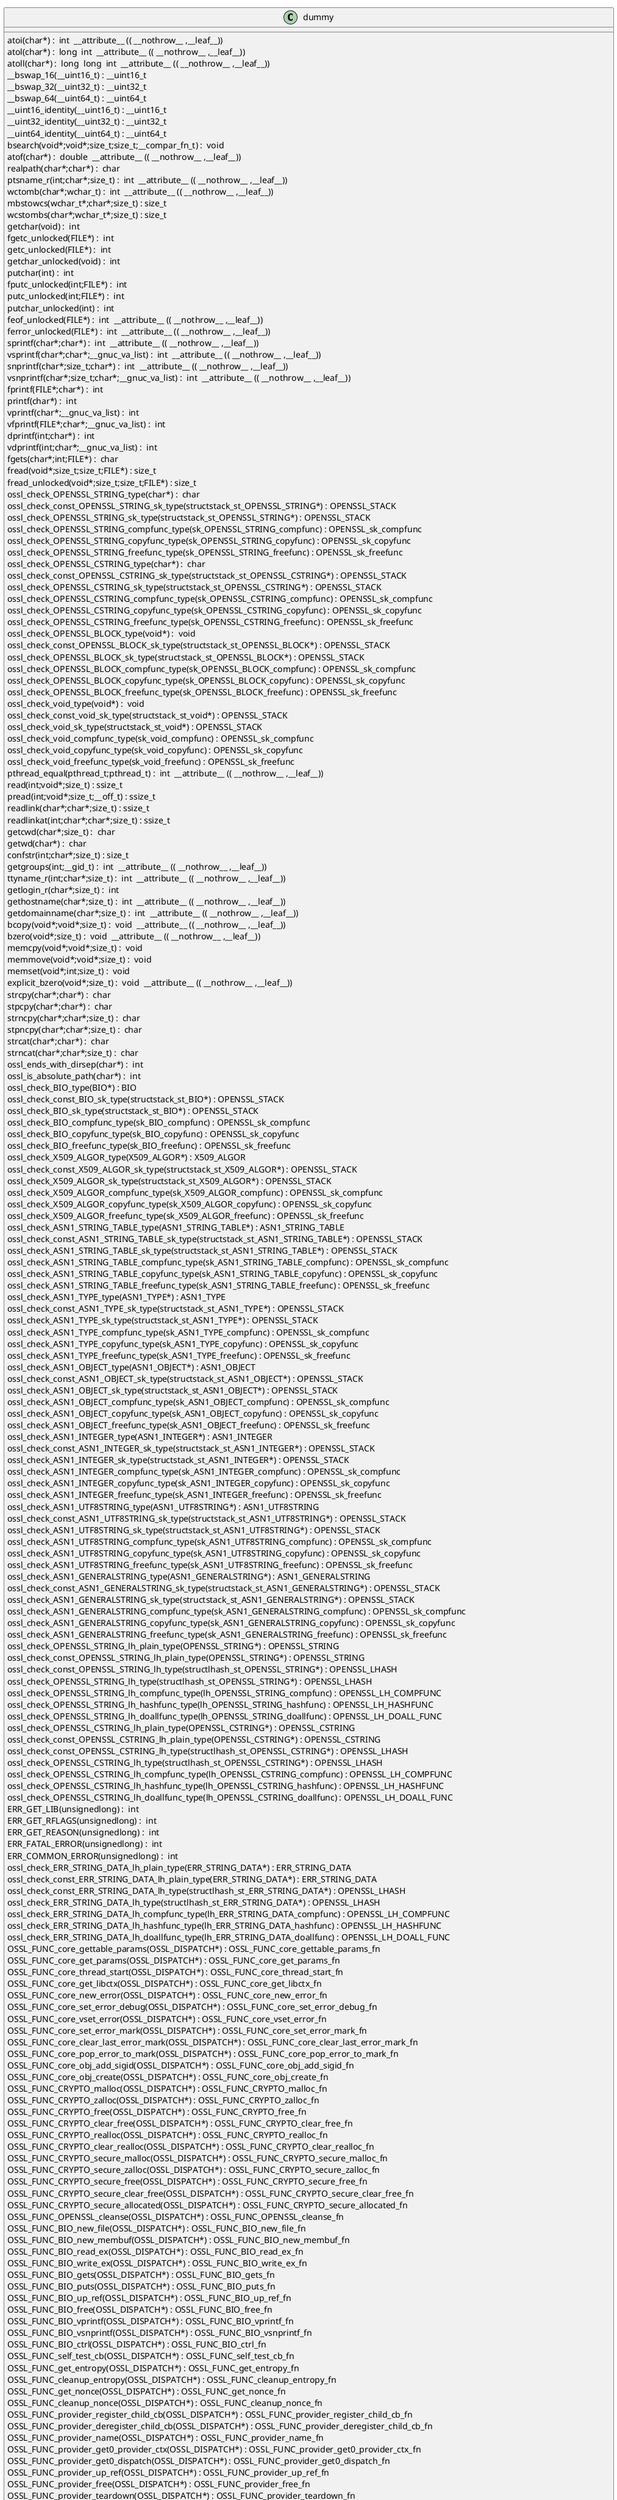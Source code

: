 @startuml
!pragma layout smetana
class dummy {
atoi(char*) :  int  __attribute__ (( __nothrow__ ,__leaf__)) [[[./../../../.././qc/ssl/record/methods/tls_multib.c.html#503]]]
atol(char*) :  long  int  __attribute__ (( __nothrow__ ,__leaf__)) [[[./../../../.././qc/ssl/record/methods/tls_multib.c.html#508]]]
atoll(char*) :  long  long  int  __attribute__ (( __nothrow__ ,__leaf__)) [[[./../../../.././qc/ssl/record/methods/tls_multib.c.html#515]]]
__bswap_16(__uint16_t) : __uint16_t [[[./../../../.././qc/ssl/record/methods/tls_multib.c.html#677]]]
__bswap_32(__uint32_t) : __uint32_t [[[./../../../.././qc/ssl/record/methods/tls_multib.c.html#692]]]
__bswap_64(__uint64_t) : __uint64_t [[[./../../../.././qc/ssl/record/methods/tls_multib.c.html#702]]]
__uint16_identity(__uint16_t) : __uint16_t [[[./../../../.././qc/ssl/record/methods/tls_multib.c.html#714]]]
__uint32_identity(__uint32_t) : __uint32_t [[[./../../../.././qc/ssl/record/methods/tls_multib.c.html#720]]]
__uint64_identity(__uint64_t) : __uint64_t [[[./../../../.././qc/ssl/record/methods/tls_multib.c.html#726]]]
bsearch(void*;void*;size_t;size_t;__compar_fn_t) :  void  [[[./../../../.././qc/ssl/record/methods/tls_multib.c.html#1394]]]
atof(char*) :  double  __attribute__ (( __nothrow__ ,__leaf__)) [[[./../../../.././qc/ssl/record/methods/tls_multib.c.html#1]]]
realpath(char*;char*) :  char  [[[./../../../.././qc/ssl/record/methods/tls_multib.c.html#1]]]
ptsname_r(int;char*;size_t) :  int  __attribute__ (( __nothrow__ ,__leaf__)) [[[./../../../.././qc/ssl/record/methods/tls_multib.c.html#1]]]
wctomb(char*;wchar_t) :  int  __attribute__ (( __nothrow__ ,__leaf__)) [[[./../../../.././qc/ssl/record/methods/tls_multib.c.html#1]]]
mbstowcs(wchar_t*;char*;size_t) : size_t [[[./../../../.././qc/ssl/record/methods/tls_multib.c.html#1]]]
wcstombs(char*;wchar_t*;size_t) : size_t [[[./../../../.././qc/ssl/record/methods/tls_multib.c.html#1]]]
getchar(void) :  int  [[[./../../../.././qc/ssl/record/methods/tls_multib.c.html#1]]]
fgetc_unlocked(FILE*) :  int  [[[./../../../.././qc/ssl/record/methods/tls_multib.c.html#1]]]
getc_unlocked(FILE*) :  int  [[[./../../../.././qc/ssl/record/methods/tls_multib.c.html#1]]]
getchar_unlocked(void) :  int  [[[./../../../.././qc/ssl/record/methods/tls_multib.c.html#1]]]
putchar(int) :  int  [[[./../../../.././qc/ssl/record/methods/tls_multib.c.html#1]]]
fputc_unlocked(int;FILE*) :  int  [[[./../../../.././qc/ssl/record/methods/tls_multib.c.html#1]]]
putc_unlocked(int;FILE*) :  int  [[[./../../../.././qc/ssl/record/methods/tls_multib.c.html#1]]]
putchar_unlocked(int) :  int  [[[./../../../.././qc/ssl/record/methods/tls_multib.c.html#1]]]
feof_unlocked(FILE*) :  int  __attribute__ (( __nothrow__ ,__leaf__)) [[[./../../../.././qc/ssl/record/methods/tls_multib.c.html#1]]]
ferror_unlocked(FILE*) :  int  __attribute__ (( __nothrow__ ,__leaf__)) [[[./../../../.././qc/ssl/record/methods/tls_multib.c.html#1]]]
sprintf(char*;char*) :  int  __attribute__ (( __nothrow__ ,__leaf__)) [[[./../../../.././qc/ssl/record/methods/tls_multib.c.html#1]]]
vsprintf(char*;char*;__gnuc_va_list) :  int  __attribute__ (( __nothrow__ ,__leaf__)) [[[./../../../.././qc/ssl/record/methods/tls_multib.c.html#1]]]
snprintf(char*;size_t;char*) :  int  __attribute__ (( __nothrow__ ,__leaf__)) [[[./../../../.././qc/ssl/record/methods/tls_multib.c.html#1]]]
vsnprintf(char*;size_t;char*;__gnuc_va_list) :  int  __attribute__ (( __nothrow__ ,__leaf__)) [[[./../../../.././qc/ssl/record/methods/tls_multib.c.html#1]]]
fprintf(FILE*;char*) :  int  [[[./../../../.././qc/ssl/record/methods/tls_multib.c.html#1]]]
printf(char*) :  int  [[[./../../../.././qc/ssl/record/methods/tls_multib.c.html#1]]]
vprintf(char*;__gnuc_va_list) :  int  [[[./../../../.././qc/ssl/record/methods/tls_multib.c.html#1]]]
vfprintf(FILE*;char*;__gnuc_va_list) :  int  [[[./../../../.././qc/ssl/record/methods/tls_multib.c.html#1]]]
dprintf(int;char*) :  int  [[[./../../../.././qc/ssl/record/methods/tls_multib.c.html#1]]]
vdprintf(int;char*;__gnuc_va_list) :  int  [[[./../../../.././qc/ssl/record/methods/tls_multib.c.html#1]]]
fgets(char*;int;FILE*) :  char  [[[./../../../.././qc/ssl/record/methods/tls_multib.c.html#1]]]
fread(void*;size_t;size_t;FILE*) : size_t [[[./../../../.././qc/ssl/record/methods/tls_multib.c.html#1]]]
fread_unlocked(void*;size_t;size_t;FILE*) : size_t [[[./../../../.././qc/ssl/record/methods/tls_multib.c.html#1]]]
ossl_check_OPENSSL_STRING_type(char*) :  char  [[[./../../../.././qc/ssl/record/methods/tls_multib.c.html#1]]]
ossl_check_const_OPENSSL_STRING_sk_type(structstack_st_OPENSSL_STRING*) : OPENSSL_STACK [[[./../../../.././qc/ssl/record/methods/tls_multib.c.html#1]]]
ossl_check_OPENSSL_STRING_sk_type(structstack_st_OPENSSL_STRING*) : OPENSSL_STACK [[[./../../../.././qc/ssl/record/methods/tls_multib.c.html#1]]]
ossl_check_OPENSSL_STRING_compfunc_type(sk_OPENSSL_STRING_compfunc) : OPENSSL_sk_compfunc [[[./../../../.././qc/ssl/record/methods/tls_multib.c.html#1]]]
ossl_check_OPENSSL_STRING_copyfunc_type(sk_OPENSSL_STRING_copyfunc) : OPENSSL_sk_copyfunc [[[./../../../.././qc/ssl/record/methods/tls_multib.c.html#1]]]
ossl_check_OPENSSL_STRING_freefunc_type(sk_OPENSSL_STRING_freefunc) : OPENSSL_sk_freefunc [[[./../../../.././qc/ssl/record/methods/tls_multib.c.html#1]]]
ossl_check_OPENSSL_CSTRING_type(char*) :  char  [[[./../../../.././qc/ssl/record/methods/tls_multib.c.html#1]]]
ossl_check_const_OPENSSL_CSTRING_sk_type(structstack_st_OPENSSL_CSTRING*) : OPENSSL_STACK [[[./../../../.././qc/ssl/record/methods/tls_multib.c.html#1]]]
ossl_check_OPENSSL_CSTRING_sk_type(structstack_st_OPENSSL_CSTRING*) : OPENSSL_STACK [[[./../../../.././qc/ssl/record/methods/tls_multib.c.html#1]]]
ossl_check_OPENSSL_CSTRING_compfunc_type(sk_OPENSSL_CSTRING_compfunc) : OPENSSL_sk_compfunc [[[./../../../.././qc/ssl/record/methods/tls_multib.c.html#1]]]
ossl_check_OPENSSL_CSTRING_copyfunc_type(sk_OPENSSL_CSTRING_copyfunc) : OPENSSL_sk_copyfunc [[[./../../../.././qc/ssl/record/methods/tls_multib.c.html#1]]]
ossl_check_OPENSSL_CSTRING_freefunc_type(sk_OPENSSL_CSTRING_freefunc) : OPENSSL_sk_freefunc [[[./../../../.././qc/ssl/record/methods/tls_multib.c.html#1]]]
ossl_check_OPENSSL_BLOCK_type(void*) :  void  [[[./../../../.././qc/ssl/record/methods/tls_multib.c.html#1]]]
ossl_check_const_OPENSSL_BLOCK_sk_type(structstack_st_OPENSSL_BLOCK*) : OPENSSL_STACK [[[./../../../.././qc/ssl/record/methods/tls_multib.c.html#1]]]
ossl_check_OPENSSL_BLOCK_sk_type(structstack_st_OPENSSL_BLOCK*) : OPENSSL_STACK [[[./../../../.././qc/ssl/record/methods/tls_multib.c.html#1]]]
ossl_check_OPENSSL_BLOCK_compfunc_type(sk_OPENSSL_BLOCK_compfunc) : OPENSSL_sk_compfunc [[[./../../../.././qc/ssl/record/methods/tls_multib.c.html#1]]]
ossl_check_OPENSSL_BLOCK_copyfunc_type(sk_OPENSSL_BLOCK_copyfunc) : OPENSSL_sk_copyfunc [[[./../../../.././qc/ssl/record/methods/tls_multib.c.html#1]]]
ossl_check_OPENSSL_BLOCK_freefunc_type(sk_OPENSSL_BLOCK_freefunc) : OPENSSL_sk_freefunc [[[./../../../.././qc/ssl/record/methods/tls_multib.c.html#1]]]
ossl_check_void_type(void*) :  void  [[[./../../../.././qc/ssl/record/methods/tls_multib.c.html#1]]]
ossl_check_const_void_sk_type(structstack_st_void*) : OPENSSL_STACK [[[./../../../.././qc/ssl/record/methods/tls_multib.c.html#1]]]
ossl_check_void_sk_type(structstack_st_void*) : OPENSSL_STACK [[[./../../../.././qc/ssl/record/methods/tls_multib.c.html#1]]]
ossl_check_void_compfunc_type(sk_void_compfunc) : OPENSSL_sk_compfunc [[[./../../../.././qc/ssl/record/methods/tls_multib.c.html#1]]]
ossl_check_void_copyfunc_type(sk_void_copyfunc) : OPENSSL_sk_copyfunc [[[./../../../.././qc/ssl/record/methods/tls_multib.c.html#1]]]
ossl_check_void_freefunc_type(sk_void_freefunc) : OPENSSL_sk_freefunc [[[./../../../.././qc/ssl/record/methods/tls_multib.c.html#1]]]
pthread_equal(pthread_t;pthread_t) :  int  __attribute__ (( __nothrow__ ,__leaf__)) [[[./../../../.././qc/ssl/record/methods/tls_multib.c.html#1]]]
read(int;void*;size_t) : ssize_t [[[./../../../.././qc/ssl/record/methods/tls_multib.c.html#1]]]
pread(int;void*;size_t;__off_t) : ssize_t [[[./../../../.././qc/ssl/record/methods/tls_multib.c.html#1]]]
readlink(char*;char*;size_t) : ssize_t [[[./../../../.././qc/ssl/record/methods/tls_multib.c.html#1]]]
readlinkat(int;char*;char*;size_t) : ssize_t [[[./../../../.././qc/ssl/record/methods/tls_multib.c.html#1]]]
getcwd(char*;size_t) :  char  [[[./../../../.././qc/ssl/record/methods/tls_multib.c.html#1]]]
getwd(char*) :  char  [[[./../../../.././qc/ssl/record/methods/tls_multib.c.html#1]]]
confstr(int;char*;size_t) : size_t [[[./../../../.././qc/ssl/record/methods/tls_multib.c.html#1]]]
getgroups(int;__gid_t) :  int  __attribute__ (( __nothrow__ ,__leaf__)) [[[./../../../.././qc/ssl/record/methods/tls_multib.c.html#1]]]
ttyname_r(int;char*;size_t) :  int  __attribute__ (( __nothrow__ ,__leaf__)) [[[./../../../.././qc/ssl/record/methods/tls_multib.c.html#1]]]
getlogin_r(char*;size_t) :  int  [[[./../../../.././qc/ssl/record/methods/tls_multib.c.html#1]]]
gethostname(char*;size_t) :  int  __attribute__ (( __nothrow__ ,__leaf__)) [[[./../../../.././qc/ssl/record/methods/tls_multib.c.html#1]]]
getdomainname(char*;size_t) :  int  __attribute__ (( __nothrow__ ,__leaf__)) [[[./../../../.././qc/ssl/record/methods/tls_multib.c.html#1]]]
bcopy(void*;void*;size_t) :  void  __attribute__ (( __nothrow__ ,__leaf__)) [[[./../../../.././qc/ssl/record/methods/tls_multib.c.html#1]]]
bzero(void*;size_t) :  void  __attribute__ (( __nothrow__ ,__leaf__)) [[[./../../../.././qc/ssl/record/methods/tls_multib.c.html#1]]]
memcpy(void*;void*;size_t) :  void  [[[./../../../.././qc/ssl/record/methods/tls_multib.c.html#1]]]
memmove(void*;void*;size_t) :  void  [[[./../../../.././qc/ssl/record/methods/tls_multib.c.html#1]]]
memset(void*;int;size_t) :  void  [[[./../../../.././qc/ssl/record/methods/tls_multib.c.html#1]]]
explicit_bzero(void*;size_t) :  void  __attribute__ (( __nothrow__ ,__leaf__)) [[[./../../../.././qc/ssl/record/methods/tls_multib.c.html#1]]]
strcpy(char*;char*) :  char  [[[./../../../.././qc/ssl/record/methods/tls_multib.c.html#1]]]
stpcpy(char*;char*) :  char  [[[./../../../.././qc/ssl/record/methods/tls_multib.c.html#1]]]
strncpy(char*;char*;size_t) :  char  [[[./../../../.././qc/ssl/record/methods/tls_multib.c.html#1]]]
stpncpy(char*;char*;size_t) :  char  [[[./../../../.././qc/ssl/record/methods/tls_multib.c.html#1]]]
strcat(char*;char*) :  char  [[[./../../../.././qc/ssl/record/methods/tls_multib.c.html#1]]]
strncat(char*;char*;size_t) :  char  [[[./../../../.././qc/ssl/record/methods/tls_multib.c.html#1]]]
ossl_ends_with_dirsep(char*) :  int  [[[./../../../.././qc/ssl/record/methods/tls_multib.c.html#1]]]
ossl_is_absolute_path(char*) :  int  [[[./../../../.././qc/ssl/record/methods/tls_multib.c.html#1]]]
ossl_check_BIO_type(BIO*) : BIO [[[./../../../.././qc/ssl/record/methods/tls_multib.c.html#1]]]
ossl_check_const_BIO_sk_type(structstack_st_BIO*) : OPENSSL_STACK [[[./../../../.././qc/ssl/record/methods/tls_multib.c.html#1]]]
ossl_check_BIO_sk_type(structstack_st_BIO*) : OPENSSL_STACK [[[./../../../.././qc/ssl/record/methods/tls_multib.c.html#1]]]
ossl_check_BIO_compfunc_type(sk_BIO_compfunc) : OPENSSL_sk_compfunc [[[./../../../.././qc/ssl/record/methods/tls_multib.c.html#1]]]
ossl_check_BIO_copyfunc_type(sk_BIO_copyfunc) : OPENSSL_sk_copyfunc [[[./../../../.././qc/ssl/record/methods/tls_multib.c.html#1]]]
ossl_check_BIO_freefunc_type(sk_BIO_freefunc) : OPENSSL_sk_freefunc [[[./../../../.././qc/ssl/record/methods/tls_multib.c.html#1]]]
ossl_check_X509_ALGOR_type(X509_ALGOR*) : X509_ALGOR [[[./../../../.././qc/ssl/record/methods/tls_multib.c.html#1]]]
ossl_check_const_X509_ALGOR_sk_type(structstack_st_X509_ALGOR*) : OPENSSL_STACK [[[./../../../.././qc/ssl/record/methods/tls_multib.c.html#1]]]
ossl_check_X509_ALGOR_sk_type(structstack_st_X509_ALGOR*) : OPENSSL_STACK [[[./../../../.././qc/ssl/record/methods/tls_multib.c.html#1]]]
ossl_check_X509_ALGOR_compfunc_type(sk_X509_ALGOR_compfunc) : OPENSSL_sk_compfunc [[[./../../../.././qc/ssl/record/methods/tls_multib.c.html#1]]]
ossl_check_X509_ALGOR_copyfunc_type(sk_X509_ALGOR_copyfunc) : OPENSSL_sk_copyfunc [[[./../../../.././qc/ssl/record/methods/tls_multib.c.html#1]]]
ossl_check_X509_ALGOR_freefunc_type(sk_X509_ALGOR_freefunc) : OPENSSL_sk_freefunc [[[./../../../.././qc/ssl/record/methods/tls_multib.c.html#1]]]
ossl_check_ASN1_STRING_TABLE_type(ASN1_STRING_TABLE*) : ASN1_STRING_TABLE [[[./../../../.././qc/ssl/record/methods/tls_multib.c.html#1]]]
ossl_check_const_ASN1_STRING_TABLE_sk_type(structstack_st_ASN1_STRING_TABLE*) : OPENSSL_STACK [[[./../../../.././qc/ssl/record/methods/tls_multib.c.html#1]]]
ossl_check_ASN1_STRING_TABLE_sk_type(structstack_st_ASN1_STRING_TABLE*) : OPENSSL_STACK [[[./../../../.././qc/ssl/record/methods/tls_multib.c.html#1]]]
ossl_check_ASN1_STRING_TABLE_compfunc_type(sk_ASN1_STRING_TABLE_compfunc) : OPENSSL_sk_compfunc [[[./../../../.././qc/ssl/record/methods/tls_multib.c.html#1]]]
ossl_check_ASN1_STRING_TABLE_copyfunc_type(sk_ASN1_STRING_TABLE_copyfunc) : OPENSSL_sk_copyfunc [[[./../../../.././qc/ssl/record/methods/tls_multib.c.html#1]]]
ossl_check_ASN1_STRING_TABLE_freefunc_type(sk_ASN1_STRING_TABLE_freefunc) : OPENSSL_sk_freefunc [[[./../../../.././qc/ssl/record/methods/tls_multib.c.html#1]]]
ossl_check_ASN1_TYPE_type(ASN1_TYPE*) : ASN1_TYPE [[[./../../../.././qc/ssl/record/methods/tls_multib.c.html#1]]]
ossl_check_const_ASN1_TYPE_sk_type(structstack_st_ASN1_TYPE*) : OPENSSL_STACK [[[./../../../.././qc/ssl/record/methods/tls_multib.c.html#1]]]
ossl_check_ASN1_TYPE_sk_type(structstack_st_ASN1_TYPE*) : OPENSSL_STACK [[[./../../../.././qc/ssl/record/methods/tls_multib.c.html#1]]]
ossl_check_ASN1_TYPE_compfunc_type(sk_ASN1_TYPE_compfunc) : OPENSSL_sk_compfunc [[[./../../../.././qc/ssl/record/methods/tls_multib.c.html#1]]]
ossl_check_ASN1_TYPE_copyfunc_type(sk_ASN1_TYPE_copyfunc) : OPENSSL_sk_copyfunc [[[./../../../.././qc/ssl/record/methods/tls_multib.c.html#1]]]
ossl_check_ASN1_TYPE_freefunc_type(sk_ASN1_TYPE_freefunc) : OPENSSL_sk_freefunc [[[./../../../.././qc/ssl/record/methods/tls_multib.c.html#1]]]
ossl_check_ASN1_OBJECT_type(ASN1_OBJECT*) : ASN1_OBJECT [[[./../../../.././qc/ssl/record/methods/tls_multib.c.html#1]]]
ossl_check_const_ASN1_OBJECT_sk_type(structstack_st_ASN1_OBJECT*) : OPENSSL_STACK [[[./../../../.././qc/ssl/record/methods/tls_multib.c.html#1]]]
ossl_check_ASN1_OBJECT_sk_type(structstack_st_ASN1_OBJECT*) : OPENSSL_STACK [[[./../../../.././qc/ssl/record/methods/tls_multib.c.html#1]]]
ossl_check_ASN1_OBJECT_compfunc_type(sk_ASN1_OBJECT_compfunc) : OPENSSL_sk_compfunc [[[./../../../.././qc/ssl/record/methods/tls_multib.c.html#1]]]
ossl_check_ASN1_OBJECT_copyfunc_type(sk_ASN1_OBJECT_copyfunc) : OPENSSL_sk_copyfunc [[[./../../../.././qc/ssl/record/methods/tls_multib.c.html#1]]]
ossl_check_ASN1_OBJECT_freefunc_type(sk_ASN1_OBJECT_freefunc) : OPENSSL_sk_freefunc [[[./../../../.././qc/ssl/record/methods/tls_multib.c.html#1]]]
ossl_check_ASN1_INTEGER_type(ASN1_INTEGER*) : ASN1_INTEGER [[[./../../../.././qc/ssl/record/methods/tls_multib.c.html#1]]]
ossl_check_const_ASN1_INTEGER_sk_type(structstack_st_ASN1_INTEGER*) : OPENSSL_STACK [[[./../../../.././qc/ssl/record/methods/tls_multib.c.html#1]]]
ossl_check_ASN1_INTEGER_sk_type(structstack_st_ASN1_INTEGER*) : OPENSSL_STACK [[[./../../../.././qc/ssl/record/methods/tls_multib.c.html#1]]]
ossl_check_ASN1_INTEGER_compfunc_type(sk_ASN1_INTEGER_compfunc) : OPENSSL_sk_compfunc [[[./../../../.././qc/ssl/record/methods/tls_multib.c.html#1]]]
ossl_check_ASN1_INTEGER_copyfunc_type(sk_ASN1_INTEGER_copyfunc) : OPENSSL_sk_copyfunc [[[./../../../.././qc/ssl/record/methods/tls_multib.c.html#1]]]
ossl_check_ASN1_INTEGER_freefunc_type(sk_ASN1_INTEGER_freefunc) : OPENSSL_sk_freefunc [[[./../../../.././qc/ssl/record/methods/tls_multib.c.html#1]]]
ossl_check_ASN1_UTF8STRING_type(ASN1_UTF8STRING*) : ASN1_UTF8STRING [[[./../../../.././qc/ssl/record/methods/tls_multib.c.html#1]]]
ossl_check_const_ASN1_UTF8STRING_sk_type(structstack_st_ASN1_UTF8STRING*) : OPENSSL_STACK [[[./../../../.././qc/ssl/record/methods/tls_multib.c.html#1]]]
ossl_check_ASN1_UTF8STRING_sk_type(structstack_st_ASN1_UTF8STRING*) : OPENSSL_STACK [[[./../../../.././qc/ssl/record/methods/tls_multib.c.html#1]]]
ossl_check_ASN1_UTF8STRING_compfunc_type(sk_ASN1_UTF8STRING_compfunc) : OPENSSL_sk_compfunc [[[./../../../.././qc/ssl/record/methods/tls_multib.c.html#1]]]
ossl_check_ASN1_UTF8STRING_copyfunc_type(sk_ASN1_UTF8STRING_copyfunc) : OPENSSL_sk_copyfunc [[[./../../../.././qc/ssl/record/methods/tls_multib.c.html#1]]]
ossl_check_ASN1_UTF8STRING_freefunc_type(sk_ASN1_UTF8STRING_freefunc) : OPENSSL_sk_freefunc [[[./../../../.././qc/ssl/record/methods/tls_multib.c.html#1]]]
ossl_check_ASN1_GENERALSTRING_type(ASN1_GENERALSTRING*) : ASN1_GENERALSTRING [[[./../../../.././qc/ssl/record/methods/tls_multib.c.html#1]]]
ossl_check_const_ASN1_GENERALSTRING_sk_type(structstack_st_ASN1_GENERALSTRING*) : OPENSSL_STACK [[[./../../../.././qc/ssl/record/methods/tls_multib.c.html#1]]]
ossl_check_ASN1_GENERALSTRING_sk_type(structstack_st_ASN1_GENERALSTRING*) : OPENSSL_STACK [[[./../../../.././qc/ssl/record/methods/tls_multib.c.html#1]]]
ossl_check_ASN1_GENERALSTRING_compfunc_type(sk_ASN1_GENERALSTRING_compfunc) : OPENSSL_sk_compfunc [[[./../../../.././qc/ssl/record/methods/tls_multib.c.html#1]]]
ossl_check_ASN1_GENERALSTRING_copyfunc_type(sk_ASN1_GENERALSTRING_copyfunc) : OPENSSL_sk_copyfunc [[[./../../../.././qc/ssl/record/methods/tls_multib.c.html#1]]]
ossl_check_ASN1_GENERALSTRING_freefunc_type(sk_ASN1_GENERALSTRING_freefunc) : OPENSSL_sk_freefunc [[[./../../../.././qc/ssl/record/methods/tls_multib.c.html#1]]]
ossl_check_OPENSSL_STRING_lh_plain_type(OPENSSL_STRING*) : OPENSSL_STRING [[[./../../../.././qc/ssl/record/methods/tls_multib.c.html#1]]]
ossl_check_const_OPENSSL_STRING_lh_plain_type(OPENSSL_STRING*) : OPENSSL_STRING [[[./../../../.././qc/ssl/record/methods/tls_multib.c.html#1]]]
ossl_check_const_OPENSSL_STRING_lh_type(structlhash_st_OPENSSL_STRING*) : OPENSSL_LHASH [[[./../../../.././qc/ssl/record/methods/tls_multib.c.html#1]]]
ossl_check_OPENSSL_STRING_lh_type(structlhash_st_OPENSSL_STRING*) : OPENSSL_LHASH [[[./../../../.././qc/ssl/record/methods/tls_multib.c.html#1]]]
ossl_check_OPENSSL_STRING_lh_compfunc_type(lh_OPENSSL_STRING_compfunc) : OPENSSL_LH_COMPFUNC [[[./../../../.././qc/ssl/record/methods/tls_multib.c.html#1]]]
ossl_check_OPENSSL_STRING_lh_hashfunc_type(lh_OPENSSL_STRING_hashfunc) : OPENSSL_LH_HASHFUNC [[[./../../../.././qc/ssl/record/methods/tls_multib.c.html#1]]]
ossl_check_OPENSSL_STRING_lh_doallfunc_type(lh_OPENSSL_STRING_doallfunc) : OPENSSL_LH_DOALL_FUNC [[[./../../../.././qc/ssl/record/methods/tls_multib.c.html#1]]]
ossl_check_OPENSSL_CSTRING_lh_plain_type(OPENSSL_CSTRING*) : OPENSSL_CSTRING [[[./../../../.././qc/ssl/record/methods/tls_multib.c.html#1]]]
ossl_check_const_OPENSSL_CSTRING_lh_plain_type(OPENSSL_CSTRING*) : OPENSSL_CSTRING [[[./../../../.././qc/ssl/record/methods/tls_multib.c.html#1]]]
ossl_check_const_OPENSSL_CSTRING_lh_type(structlhash_st_OPENSSL_CSTRING*) : OPENSSL_LHASH [[[./../../../.././qc/ssl/record/methods/tls_multib.c.html#1]]]
ossl_check_OPENSSL_CSTRING_lh_type(structlhash_st_OPENSSL_CSTRING*) : OPENSSL_LHASH [[[./../../../.././qc/ssl/record/methods/tls_multib.c.html#1]]]
ossl_check_OPENSSL_CSTRING_lh_compfunc_type(lh_OPENSSL_CSTRING_compfunc) : OPENSSL_LH_COMPFUNC [[[./../../../.././qc/ssl/record/methods/tls_multib.c.html#1]]]
ossl_check_OPENSSL_CSTRING_lh_hashfunc_type(lh_OPENSSL_CSTRING_hashfunc) : OPENSSL_LH_HASHFUNC [[[./../../../.././qc/ssl/record/methods/tls_multib.c.html#1]]]
ossl_check_OPENSSL_CSTRING_lh_doallfunc_type(lh_OPENSSL_CSTRING_doallfunc) : OPENSSL_LH_DOALL_FUNC [[[./../../../.././qc/ssl/record/methods/tls_multib.c.html#1]]]
ERR_GET_LIB(unsignedlong) :  int  [[[./../../../.././qc/ssl/record/methods/tls_multib.c.html#1]]]
ERR_GET_RFLAGS(unsignedlong) :  int  [[[./../../../.././qc/ssl/record/methods/tls_multib.c.html#1]]]
ERR_GET_REASON(unsignedlong) :  int  [[[./../../../.././qc/ssl/record/methods/tls_multib.c.html#1]]]
ERR_FATAL_ERROR(unsignedlong) :  int  [[[./../../../.././qc/ssl/record/methods/tls_multib.c.html#1]]]
ERR_COMMON_ERROR(unsignedlong) :  int  [[[./../../../.././qc/ssl/record/methods/tls_multib.c.html#1]]]
ossl_check_ERR_STRING_DATA_lh_plain_type(ERR_STRING_DATA*) : ERR_STRING_DATA [[[./../../../.././qc/ssl/record/methods/tls_multib.c.html#1]]]
ossl_check_const_ERR_STRING_DATA_lh_plain_type(ERR_STRING_DATA*) : ERR_STRING_DATA [[[./../../../.././qc/ssl/record/methods/tls_multib.c.html#1]]]
ossl_check_const_ERR_STRING_DATA_lh_type(structlhash_st_ERR_STRING_DATA*) : OPENSSL_LHASH [[[./../../../.././qc/ssl/record/methods/tls_multib.c.html#1]]]
ossl_check_ERR_STRING_DATA_lh_type(structlhash_st_ERR_STRING_DATA*) : OPENSSL_LHASH [[[./../../../.././qc/ssl/record/methods/tls_multib.c.html#1]]]
ossl_check_ERR_STRING_DATA_lh_compfunc_type(lh_ERR_STRING_DATA_compfunc) : OPENSSL_LH_COMPFUNC [[[./../../../.././qc/ssl/record/methods/tls_multib.c.html#1]]]
ossl_check_ERR_STRING_DATA_lh_hashfunc_type(lh_ERR_STRING_DATA_hashfunc) : OPENSSL_LH_HASHFUNC [[[./../../../.././qc/ssl/record/methods/tls_multib.c.html#1]]]
ossl_check_ERR_STRING_DATA_lh_doallfunc_type(lh_ERR_STRING_DATA_doallfunc) : OPENSSL_LH_DOALL_FUNC [[[./../../../.././qc/ssl/record/methods/tls_multib.c.html#1]]]
OSSL_FUNC_core_gettable_params(OSSL_DISPATCH*) : OSSL_FUNC_core_gettable_params_fn [[[./../../../.././qc/ssl/record/methods/tls_multib.c.html#1]]]
OSSL_FUNC_core_get_params(OSSL_DISPATCH*) : OSSL_FUNC_core_get_params_fn [[[./../../../.././qc/ssl/record/methods/tls_multib.c.html#1]]]
OSSL_FUNC_core_thread_start(OSSL_DISPATCH*) : OSSL_FUNC_core_thread_start_fn [[[./../../../.././qc/ssl/record/methods/tls_multib.c.html#1]]]
OSSL_FUNC_core_get_libctx(OSSL_DISPATCH*) : OSSL_FUNC_core_get_libctx_fn [[[./../../../.././qc/ssl/record/methods/tls_multib.c.html#1]]]
OSSL_FUNC_core_new_error(OSSL_DISPATCH*) : OSSL_FUNC_core_new_error_fn [[[./../../../.././qc/ssl/record/methods/tls_multib.c.html#1]]]
OSSL_FUNC_core_set_error_debug(OSSL_DISPATCH*) : OSSL_FUNC_core_set_error_debug_fn [[[./../../../.././qc/ssl/record/methods/tls_multib.c.html#1]]]
OSSL_FUNC_core_vset_error(OSSL_DISPATCH*) : OSSL_FUNC_core_vset_error_fn [[[./../../../.././qc/ssl/record/methods/tls_multib.c.html#1]]]
OSSL_FUNC_core_set_error_mark(OSSL_DISPATCH*) : OSSL_FUNC_core_set_error_mark_fn [[[./../../../.././qc/ssl/record/methods/tls_multib.c.html#1]]]
OSSL_FUNC_core_clear_last_error_mark(OSSL_DISPATCH*) : OSSL_FUNC_core_clear_last_error_mark_fn [[[./../../../.././qc/ssl/record/methods/tls_multib.c.html#1]]]
OSSL_FUNC_core_pop_error_to_mark(OSSL_DISPATCH*) : OSSL_FUNC_core_pop_error_to_mark_fn [[[./../../../.././qc/ssl/record/methods/tls_multib.c.html#1]]]
OSSL_FUNC_core_obj_add_sigid(OSSL_DISPATCH*) : OSSL_FUNC_core_obj_add_sigid_fn [[[./../../../.././qc/ssl/record/methods/tls_multib.c.html#1]]]
OSSL_FUNC_core_obj_create(OSSL_DISPATCH*) : OSSL_FUNC_core_obj_create_fn [[[./../../../.././qc/ssl/record/methods/tls_multib.c.html#1]]]
OSSL_FUNC_CRYPTO_malloc(OSSL_DISPATCH*) : OSSL_FUNC_CRYPTO_malloc_fn [[[./../../../.././qc/ssl/record/methods/tls_multib.c.html#1]]]
OSSL_FUNC_CRYPTO_zalloc(OSSL_DISPATCH*) : OSSL_FUNC_CRYPTO_zalloc_fn [[[./../../../.././qc/ssl/record/methods/tls_multib.c.html#1]]]
OSSL_FUNC_CRYPTO_free(OSSL_DISPATCH*) : OSSL_FUNC_CRYPTO_free_fn [[[./../../../.././qc/ssl/record/methods/tls_multib.c.html#1]]]
OSSL_FUNC_CRYPTO_clear_free(OSSL_DISPATCH*) : OSSL_FUNC_CRYPTO_clear_free_fn [[[./../../../.././qc/ssl/record/methods/tls_multib.c.html#1]]]
OSSL_FUNC_CRYPTO_realloc(OSSL_DISPATCH*) : OSSL_FUNC_CRYPTO_realloc_fn [[[./../../../.././qc/ssl/record/methods/tls_multib.c.html#1]]]
OSSL_FUNC_CRYPTO_clear_realloc(OSSL_DISPATCH*) : OSSL_FUNC_CRYPTO_clear_realloc_fn [[[./../../../.././qc/ssl/record/methods/tls_multib.c.html#1]]]
OSSL_FUNC_CRYPTO_secure_malloc(OSSL_DISPATCH*) : OSSL_FUNC_CRYPTO_secure_malloc_fn [[[./../../../.././qc/ssl/record/methods/tls_multib.c.html#1]]]
OSSL_FUNC_CRYPTO_secure_zalloc(OSSL_DISPATCH*) : OSSL_FUNC_CRYPTO_secure_zalloc_fn [[[./../../../.././qc/ssl/record/methods/tls_multib.c.html#1]]]
OSSL_FUNC_CRYPTO_secure_free(OSSL_DISPATCH*) : OSSL_FUNC_CRYPTO_secure_free_fn [[[./../../../.././qc/ssl/record/methods/tls_multib.c.html#1]]]
OSSL_FUNC_CRYPTO_secure_clear_free(OSSL_DISPATCH*) : OSSL_FUNC_CRYPTO_secure_clear_free_fn [[[./../../../.././qc/ssl/record/methods/tls_multib.c.html#1]]]
OSSL_FUNC_CRYPTO_secure_allocated(OSSL_DISPATCH*) : OSSL_FUNC_CRYPTO_secure_allocated_fn [[[./../../../.././qc/ssl/record/methods/tls_multib.c.html#1]]]
OSSL_FUNC_OPENSSL_cleanse(OSSL_DISPATCH*) : OSSL_FUNC_OPENSSL_cleanse_fn [[[./../../../.././qc/ssl/record/methods/tls_multib.c.html#1]]]
OSSL_FUNC_BIO_new_file(OSSL_DISPATCH*) : OSSL_FUNC_BIO_new_file_fn [[[./../../../.././qc/ssl/record/methods/tls_multib.c.html#1]]]
OSSL_FUNC_BIO_new_membuf(OSSL_DISPATCH*) : OSSL_FUNC_BIO_new_membuf_fn [[[./../../../.././qc/ssl/record/methods/tls_multib.c.html#1]]]
OSSL_FUNC_BIO_read_ex(OSSL_DISPATCH*) : OSSL_FUNC_BIO_read_ex_fn [[[./../../../.././qc/ssl/record/methods/tls_multib.c.html#1]]]
OSSL_FUNC_BIO_write_ex(OSSL_DISPATCH*) : OSSL_FUNC_BIO_write_ex_fn [[[./../../../.././qc/ssl/record/methods/tls_multib.c.html#1]]]
OSSL_FUNC_BIO_gets(OSSL_DISPATCH*) : OSSL_FUNC_BIO_gets_fn [[[./../../../.././qc/ssl/record/methods/tls_multib.c.html#1]]]
OSSL_FUNC_BIO_puts(OSSL_DISPATCH*) : OSSL_FUNC_BIO_puts_fn [[[./../../../.././qc/ssl/record/methods/tls_multib.c.html#1]]]
OSSL_FUNC_BIO_up_ref(OSSL_DISPATCH*) : OSSL_FUNC_BIO_up_ref_fn [[[./../../../.././qc/ssl/record/methods/tls_multib.c.html#1]]]
OSSL_FUNC_BIO_free(OSSL_DISPATCH*) : OSSL_FUNC_BIO_free_fn [[[./../../../.././qc/ssl/record/methods/tls_multib.c.html#1]]]
OSSL_FUNC_BIO_vprintf(OSSL_DISPATCH*) : OSSL_FUNC_BIO_vprintf_fn [[[./../../../.././qc/ssl/record/methods/tls_multib.c.html#1]]]
OSSL_FUNC_BIO_vsnprintf(OSSL_DISPATCH*) : OSSL_FUNC_BIO_vsnprintf_fn [[[./../../../.././qc/ssl/record/methods/tls_multib.c.html#1]]]
OSSL_FUNC_BIO_ctrl(OSSL_DISPATCH*) : OSSL_FUNC_BIO_ctrl_fn [[[./../../../.././qc/ssl/record/methods/tls_multib.c.html#1]]]
OSSL_FUNC_self_test_cb(OSSL_DISPATCH*) : OSSL_FUNC_self_test_cb_fn [[[./../../../.././qc/ssl/record/methods/tls_multib.c.html#1]]]
OSSL_FUNC_get_entropy(OSSL_DISPATCH*) : OSSL_FUNC_get_entropy_fn [[[./../../../.././qc/ssl/record/methods/tls_multib.c.html#1]]]
OSSL_FUNC_cleanup_entropy(OSSL_DISPATCH*) : OSSL_FUNC_cleanup_entropy_fn [[[./../../../.././qc/ssl/record/methods/tls_multib.c.html#1]]]
OSSL_FUNC_get_nonce(OSSL_DISPATCH*) : OSSL_FUNC_get_nonce_fn [[[./../../../.././qc/ssl/record/methods/tls_multib.c.html#1]]]
OSSL_FUNC_cleanup_nonce(OSSL_DISPATCH*) : OSSL_FUNC_cleanup_nonce_fn [[[./../../../.././qc/ssl/record/methods/tls_multib.c.html#1]]]
OSSL_FUNC_provider_register_child_cb(OSSL_DISPATCH*) : OSSL_FUNC_provider_register_child_cb_fn [[[./../../../.././qc/ssl/record/methods/tls_multib.c.html#1]]]
OSSL_FUNC_provider_deregister_child_cb(OSSL_DISPATCH*) : OSSL_FUNC_provider_deregister_child_cb_fn [[[./../../../.././qc/ssl/record/methods/tls_multib.c.html#1]]]
OSSL_FUNC_provider_name(OSSL_DISPATCH*) : OSSL_FUNC_provider_name_fn [[[./../../../.././qc/ssl/record/methods/tls_multib.c.html#1]]]
OSSL_FUNC_provider_get0_provider_ctx(OSSL_DISPATCH*) : OSSL_FUNC_provider_get0_provider_ctx_fn [[[./../../../.././qc/ssl/record/methods/tls_multib.c.html#1]]]
OSSL_FUNC_provider_get0_dispatch(OSSL_DISPATCH*) : OSSL_FUNC_provider_get0_dispatch_fn [[[./../../../.././qc/ssl/record/methods/tls_multib.c.html#1]]]
OSSL_FUNC_provider_up_ref(OSSL_DISPATCH*) : OSSL_FUNC_provider_up_ref_fn [[[./../../../.././qc/ssl/record/methods/tls_multib.c.html#1]]]
OSSL_FUNC_provider_free(OSSL_DISPATCH*) : OSSL_FUNC_provider_free_fn [[[./../../../.././qc/ssl/record/methods/tls_multib.c.html#1]]]
OSSL_FUNC_provider_teardown(OSSL_DISPATCH*) : OSSL_FUNC_provider_teardown_fn [[[./../../../.././qc/ssl/record/methods/tls_multib.c.html#1]]]
OSSL_FUNC_provider_gettable_params(OSSL_DISPATCH*) : OSSL_FUNC_provider_gettable_params_fn [[[./../../../.././qc/ssl/record/methods/tls_multib.c.html#1]]]
OSSL_FUNC_provider_get_params(OSSL_DISPATCH*) : OSSL_FUNC_provider_get_params_fn [[[./../../../.././qc/ssl/record/methods/tls_multib.c.html#1]]]
OSSL_FUNC_provider_query_operation(OSSL_DISPATCH*) : OSSL_FUNC_provider_query_operation_fn [[[./../../../.././qc/ssl/record/methods/tls_multib.c.html#1]]]
OSSL_FUNC_provider_unquery_operation(OSSL_DISPATCH*) : OSSL_FUNC_provider_unquery_operation_fn [[[./../../../.././qc/ssl/record/methods/tls_multib.c.html#1]]]
OSSL_FUNC_provider_get_reason_strings(OSSL_DISPATCH*) : OSSL_FUNC_provider_get_reason_strings_fn [[[./../../../.././qc/ssl/record/methods/tls_multib.c.html#1]]]
OSSL_FUNC_provider_get_capabilities(OSSL_DISPATCH*) : OSSL_FUNC_provider_get_capabilities_fn [[[./../../../.././qc/ssl/record/methods/tls_multib.c.html#1]]]
OSSL_FUNC_provider_self_test(OSSL_DISPATCH*) : OSSL_FUNC_provider_self_test_fn [[[./../../../.././qc/ssl/record/methods/tls_multib.c.html#1]]]
OSSL_FUNC_digest_newctx(OSSL_DISPATCH*) : OSSL_FUNC_digest_newctx_fn [[[./../../../.././qc/ssl/record/methods/tls_multib.c.html#1]]]
OSSL_FUNC_digest_init(OSSL_DISPATCH*) : OSSL_FUNC_digest_init_fn [[[./../../../.././qc/ssl/record/methods/tls_multib.c.html#1]]]
OSSL_FUNC_digest_update(OSSL_DISPATCH*) : OSSL_FUNC_digest_update_fn [[[./../../../.././qc/ssl/record/methods/tls_multib.c.html#1]]]
OSSL_FUNC_digest_final(OSSL_DISPATCH*) : OSSL_FUNC_digest_final_fn [[[./../../../.././qc/ssl/record/methods/tls_multib.c.html#1]]]
OSSL_FUNC_digest_digest(OSSL_DISPATCH*) : OSSL_FUNC_digest_digest_fn [[[./../../../.././qc/ssl/record/methods/tls_multib.c.html#1]]]
OSSL_FUNC_digest_freectx(OSSL_DISPATCH*) : OSSL_FUNC_digest_freectx_fn [[[./../../../.././qc/ssl/record/methods/tls_multib.c.html#1]]]
OSSL_FUNC_digest_dupctx(OSSL_DISPATCH*) : OSSL_FUNC_digest_dupctx_fn [[[./../../../.././qc/ssl/record/methods/tls_multib.c.html#1]]]
OSSL_FUNC_digest_get_params(OSSL_DISPATCH*) : OSSL_FUNC_digest_get_params_fn [[[./../../../.././qc/ssl/record/methods/tls_multib.c.html#1]]]
OSSL_FUNC_digest_set_ctx_params(OSSL_DISPATCH*) : OSSL_FUNC_digest_set_ctx_params_fn [[[./../../../.././qc/ssl/record/methods/tls_multib.c.html#1]]]
OSSL_FUNC_digest_get_ctx_params(OSSL_DISPATCH*) : OSSL_FUNC_digest_get_ctx_params_fn [[[./../../../.././qc/ssl/record/methods/tls_multib.c.html#1]]]
OSSL_FUNC_digest_gettable_params(OSSL_DISPATCH*) : OSSL_FUNC_digest_gettable_params_fn [[[./../../../.././qc/ssl/record/methods/tls_multib.c.html#1]]]
OSSL_FUNC_digest_settable_ctx_params(OSSL_DISPATCH*) : OSSL_FUNC_digest_settable_ctx_params_fn [[[./../../../.././qc/ssl/record/methods/tls_multib.c.html#1]]]
OSSL_FUNC_digest_gettable_ctx_params(OSSL_DISPATCH*) : OSSL_FUNC_digest_gettable_ctx_params_fn [[[./../../../.././qc/ssl/record/methods/tls_multib.c.html#1]]]
OSSL_FUNC_cipher_newctx(OSSL_DISPATCH*) : OSSL_FUNC_cipher_newctx_fn [[[./../../../.././qc/ssl/record/methods/tls_multib.c.html#1]]]
OSSL_FUNC_cipher_encrypt_init(OSSL_DISPATCH*) : OSSL_FUNC_cipher_encrypt_init_fn [[[./../../../.././qc/ssl/record/methods/tls_multib.c.html#1]]]
OSSL_FUNC_cipher_decrypt_init(OSSL_DISPATCH*) : OSSL_FUNC_cipher_decrypt_init_fn [[[./../../../.././qc/ssl/record/methods/tls_multib.c.html#1]]]
OSSL_FUNC_cipher_update(OSSL_DISPATCH*) : OSSL_FUNC_cipher_update_fn [[[./../../../.././qc/ssl/record/methods/tls_multib.c.html#1]]]
OSSL_FUNC_cipher_final(OSSL_DISPATCH*) : OSSL_FUNC_cipher_final_fn [[[./../../../.././qc/ssl/record/methods/tls_multib.c.html#1]]]
OSSL_FUNC_cipher_cipher(OSSL_DISPATCH*) : OSSL_FUNC_cipher_cipher_fn [[[./../../../.././qc/ssl/record/methods/tls_multib.c.html#1]]]
OSSL_FUNC_cipher_freectx(OSSL_DISPATCH*) : OSSL_FUNC_cipher_freectx_fn [[[./../../../.././qc/ssl/record/methods/tls_multib.c.html#1]]]
OSSL_FUNC_cipher_dupctx(OSSL_DISPATCH*) : OSSL_FUNC_cipher_dupctx_fn [[[./../../../.././qc/ssl/record/methods/tls_multib.c.html#1]]]
OSSL_FUNC_cipher_get_params(OSSL_DISPATCH*) : OSSL_FUNC_cipher_get_params_fn [[[./../../../.././qc/ssl/record/methods/tls_multib.c.html#1]]]
OSSL_FUNC_cipher_get_ctx_params(OSSL_DISPATCH*) : OSSL_FUNC_cipher_get_ctx_params_fn [[[./../../../.././qc/ssl/record/methods/tls_multib.c.html#1]]]
OSSL_FUNC_cipher_set_ctx_params(OSSL_DISPATCH*) : OSSL_FUNC_cipher_set_ctx_params_fn [[[./../../../.././qc/ssl/record/methods/tls_multib.c.html#1]]]
OSSL_FUNC_cipher_gettable_params(OSSL_DISPATCH*) : OSSL_FUNC_cipher_gettable_params_fn [[[./../../../.././qc/ssl/record/methods/tls_multib.c.html#1]]]
OSSL_FUNC_cipher_settable_ctx_params(OSSL_DISPATCH*) : OSSL_FUNC_cipher_settable_ctx_params_fn [[[./../../../.././qc/ssl/record/methods/tls_multib.c.html#1]]]
OSSL_FUNC_cipher_gettable_ctx_params(OSSL_DISPATCH*) : OSSL_FUNC_cipher_gettable_ctx_params_fn [[[./../../../.././qc/ssl/record/methods/tls_multib.c.html#1]]]
OSSL_FUNC_mac_newctx(OSSL_DISPATCH*) : OSSL_FUNC_mac_newctx_fn [[[./../../../.././qc/ssl/record/methods/tls_multib.c.html#1]]]
OSSL_FUNC_mac_dupctx(OSSL_DISPATCH*) : OSSL_FUNC_mac_dupctx_fn [[[./../../../.././qc/ssl/record/methods/tls_multib.c.html#1]]]
OSSL_FUNC_mac_freectx(OSSL_DISPATCH*) : OSSL_FUNC_mac_freectx_fn [[[./../../../.././qc/ssl/record/methods/tls_multib.c.html#1]]]
OSSL_FUNC_mac_init(OSSL_DISPATCH*) : OSSL_FUNC_mac_init_fn [[[./../../../.././qc/ssl/record/methods/tls_multib.c.html#1]]]
OSSL_FUNC_mac_update(OSSL_DISPATCH*) : OSSL_FUNC_mac_update_fn [[[./../../../.././qc/ssl/record/methods/tls_multib.c.html#1]]]
OSSL_FUNC_mac_final(OSSL_DISPATCH*) : OSSL_FUNC_mac_final_fn [[[./../../../.././qc/ssl/record/methods/tls_multib.c.html#1]]]
OSSL_FUNC_mac_gettable_params(OSSL_DISPATCH*) : OSSL_FUNC_mac_gettable_params_fn [[[./../../../.././qc/ssl/record/methods/tls_multib.c.html#1]]]
OSSL_FUNC_mac_gettable_ctx_params(OSSL_DISPATCH*) : OSSL_FUNC_mac_gettable_ctx_params_fn [[[./../../../.././qc/ssl/record/methods/tls_multib.c.html#1]]]
OSSL_FUNC_mac_settable_ctx_params(OSSL_DISPATCH*) : OSSL_FUNC_mac_settable_ctx_params_fn [[[./../../../.././qc/ssl/record/methods/tls_multib.c.html#1]]]
OSSL_FUNC_mac_get_params(OSSL_DISPATCH*) : OSSL_FUNC_mac_get_params_fn [[[./../../../.././qc/ssl/record/methods/tls_multib.c.html#1]]]
OSSL_FUNC_mac_get_ctx_params(OSSL_DISPATCH*) : OSSL_FUNC_mac_get_ctx_params_fn [[[./../../../.././qc/ssl/record/methods/tls_multib.c.html#1]]]
OSSL_FUNC_mac_set_ctx_params(OSSL_DISPATCH*) : OSSL_FUNC_mac_set_ctx_params_fn [[[./../../../.././qc/ssl/record/methods/tls_multib.c.html#1]]]
OSSL_FUNC_kdf_newctx(OSSL_DISPATCH*) : OSSL_FUNC_kdf_newctx_fn [[[./../../../.././qc/ssl/record/methods/tls_multib.c.html#1]]]
OSSL_FUNC_kdf_dupctx(OSSL_DISPATCH*) : OSSL_FUNC_kdf_dupctx_fn [[[./../../../.././qc/ssl/record/methods/tls_multib.c.html#1]]]
OSSL_FUNC_kdf_freectx(OSSL_DISPATCH*) : OSSL_FUNC_kdf_freectx_fn [[[./../../../.././qc/ssl/record/methods/tls_multib.c.html#1]]]
OSSL_FUNC_kdf_reset(OSSL_DISPATCH*) : OSSL_FUNC_kdf_reset_fn [[[./../../../.././qc/ssl/record/methods/tls_multib.c.html#1]]]
OSSL_FUNC_kdf_derive(OSSL_DISPATCH*) : OSSL_FUNC_kdf_derive_fn [[[./../../../.././qc/ssl/record/methods/tls_multib.c.html#1]]]
OSSL_FUNC_kdf_gettable_params(OSSL_DISPATCH*) : OSSL_FUNC_kdf_gettable_params_fn [[[./../../../.././qc/ssl/record/methods/tls_multib.c.html#1]]]
OSSL_FUNC_kdf_gettable_ctx_params(OSSL_DISPATCH*) : OSSL_FUNC_kdf_gettable_ctx_params_fn [[[./../../../.././qc/ssl/record/methods/tls_multib.c.html#1]]]
OSSL_FUNC_kdf_settable_ctx_params(OSSL_DISPATCH*) : OSSL_FUNC_kdf_settable_ctx_params_fn [[[./../../../.././qc/ssl/record/methods/tls_multib.c.html#1]]]
OSSL_FUNC_kdf_get_params(OSSL_DISPATCH*) : OSSL_FUNC_kdf_get_params_fn [[[./../../../.././qc/ssl/record/methods/tls_multib.c.html#1]]]
OSSL_FUNC_kdf_get_ctx_params(OSSL_DISPATCH*) : OSSL_FUNC_kdf_get_ctx_params_fn [[[./../../../.././qc/ssl/record/methods/tls_multib.c.html#1]]]
OSSL_FUNC_kdf_set_ctx_params(OSSL_DISPATCH*) : OSSL_FUNC_kdf_set_ctx_params_fn [[[./../../../.././qc/ssl/record/methods/tls_multib.c.html#1]]]
OSSL_FUNC_rand_newctx(OSSL_DISPATCH*) : OSSL_FUNC_rand_newctx_fn [[[./../../../.././qc/ssl/record/methods/tls_multib.c.html#1]]]
OSSL_FUNC_rand_freectx(OSSL_DISPATCH*) : OSSL_FUNC_rand_freectx_fn [[[./../../../.././qc/ssl/record/methods/tls_multib.c.html#1]]]
OSSL_FUNC_rand_instantiate(OSSL_DISPATCH*) : OSSL_FUNC_rand_instantiate_fn [[[./../../../.././qc/ssl/record/methods/tls_multib.c.html#1]]]
OSSL_FUNC_rand_uninstantiate(OSSL_DISPATCH*) : OSSL_FUNC_rand_uninstantiate_fn [[[./../../../.././qc/ssl/record/methods/tls_multib.c.html#1]]]
OSSL_FUNC_rand_generate(OSSL_DISPATCH*) : OSSL_FUNC_rand_generate_fn [[[./../../../.././qc/ssl/record/methods/tls_multib.c.html#1]]]
OSSL_FUNC_rand_reseed(OSSL_DISPATCH*) : OSSL_FUNC_rand_reseed_fn [[[./../../../.././qc/ssl/record/methods/tls_multib.c.html#1]]]
OSSL_FUNC_rand_nonce(OSSL_DISPATCH*) : OSSL_FUNC_rand_nonce_fn [[[./../../../.././qc/ssl/record/methods/tls_multib.c.html#1]]]
OSSL_FUNC_rand_enable_locking(OSSL_DISPATCH*) : OSSL_FUNC_rand_enable_locking_fn [[[./../../../.././qc/ssl/record/methods/tls_multib.c.html#1]]]
OSSL_FUNC_rand_lock(OSSL_DISPATCH*) : OSSL_FUNC_rand_lock_fn [[[./../../../.././qc/ssl/record/methods/tls_multib.c.html#1]]]
OSSL_FUNC_rand_unlock(OSSL_DISPATCH*) : OSSL_FUNC_rand_unlock_fn [[[./../../../.././qc/ssl/record/methods/tls_multib.c.html#1]]]
OSSL_FUNC_rand_gettable_params(OSSL_DISPATCH*) : OSSL_FUNC_rand_gettable_params_fn [[[./../../../.././qc/ssl/record/methods/tls_multib.c.html#1]]]
OSSL_FUNC_rand_gettable_ctx_params(OSSL_DISPATCH*) : OSSL_FUNC_rand_gettable_ctx_params_fn [[[./../../../.././qc/ssl/record/methods/tls_multib.c.html#1]]]
OSSL_FUNC_rand_settable_ctx_params(OSSL_DISPATCH*) : OSSL_FUNC_rand_settable_ctx_params_fn [[[./../../../.././qc/ssl/record/methods/tls_multib.c.html#1]]]
OSSL_FUNC_rand_get_params(OSSL_DISPATCH*) : OSSL_FUNC_rand_get_params_fn [[[./../../../.././qc/ssl/record/methods/tls_multib.c.html#1]]]
OSSL_FUNC_rand_get_ctx_params(OSSL_DISPATCH*) : OSSL_FUNC_rand_get_ctx_params_fn [[[./../../../.././qc/ssl/record/methods/tls_multib.c.html#1]]]
OSSL_FUNC_rand_set_ctx_params(OSSL_DISPATCH*) : OSSL_FUNC_rand_set_ctx_params_fn [[[./../../../.././qc/ssl/record/methods/tls_multib.c.html#1]]]
OSSL_FUNC_rand_set_callbacks(OSSL_DISPATCH*) : OSSL_FUNC_rand_set_callbacks_fn [[[./../../../.././qc/ssl/record/methods/tls_multib.c.html#1]]]
OSSL_FUNC_rand_verify_zeroization(OSSL_DISPATCH*) : OSSL_FUNC_rand_verify_zeroization_fn [[[./../../../.././qc/ssl/record/methods/tls_multib.c.html#1]]]
OSSL_FUNC_rand_get_seed(OSSL_DISPATCH*) : OSSL_FUNC_rand_get_seed_fn [[[./../../../.././qc/ssl/record/methods/tls_multib.c.html#1]]]
OSSL_FUNC_rand_clear_seed(OSSL_DISPATCH*) : OSSL_FUNC_rand_clear_seed_fn [[[./../../../.././qc/ssl/record/methods/tls_multib.c.html#1]]]
OSSL_FUNC_keymgmt_new(OSSL_DISPATCH*) : OSSL_FUNC_keymgmt_new_fn [[[./../../../.././qc/ssl/record/methods/tls_multib.c.html#1]]]
OSSL_FUNC_keymgmt_gen_init(OSSL_DISPATCH*) : OSSL_FUNC_keymgmt_gen_init_fn [[[./../../../.././qc/ssl/record/methods/tls_multib.c.html#1]]]
OSSL_FUNC_keymgmt_gen_set_template(OSSL_DISPATCH*) : OSSL_FUNC_keymgmt_gen_set_template_fn [[[./../../../.././qc/ssl/record/methods/tls_multib.c.html#1]]]
OSSL_FUNC_keymgmt_gen_set_params(OSSL_DISPATCH*) : OSSL_FUNC_keymgmt_gen_set_params_fn [[[./../../../.././qc/ssl/record/methods/tls_multib.c.html#1]]]
OSSL_FUNC_keymgmt_gen_settable_params(OSSL_DISPATCH*) : OSSL_FUNC_keymgmt_gen_settable_params_fn [[[./../../../.././qc/ssl/record/methods/tls_multib.c.html#1]]]
OSSL_FUNC_keymgmt_gen(OSSL_DISPATCH*) : OSSL_FUNC_keymgmt_gen_fn [[[./../../../.././qc/ssl/record/methods/tls_multib.c.html#1]]]
OSSL_FUNC_keymgmt_gen_cleanup(OSSL_DISPATCH*) : OSSL_FUNC_keymgmt_gen_cleanup_fn [[[./../../../.././qc/ssl/record/methods/tls_multib.c.html#1]]]
OSSL_FUNC_keymgmt_load(OSSL_DISPATCH*) : OSSL_FUNC_keymgmt_load_fn [[[./../../../.././qc/ssl/record/methods/tls_multib.c.html#1]]]
OSSL_FUNC_keymgmt_free(OSSL_DISPATCH*) : OSSL_FUNC_keymgmt_free_fn [[[./../../../.././qc/ssl/record/methods/tls_multib.c.html#1]]]
OSSL_FUNC_keymgmt_get_params(OSSL_DISPATCH*) : OSSL_FUNC_keymgmt_get_params_fn [[[./../../../.././qc/ssl/record/methods/tls_multib.c.html#1]]]
OSSL_FUNC_keymgmt_gettable_params(OSSL_DISPATCH*) : OSSL_FUNC_keymgmt_gettable_params_fn [[[./../../../.././qc/ssl/record/methods/tls_multib.c.html#1]]]
OSSL_FUNC_keymgmt_set_params(OSSL_DISPATCH*) : OSSL_FUNC_keymgmt_set_params_fn [[[./../../../.././qc/ssl/record/methods/tls_multib.c.html#1]]]
OSSL_FUNC_keymgmt_settable_params(OSSL_DISPATCH*) : OSSL_FUNC_keymgmt_settable_params_fn [[[./../../../.././qc/ssl/record/methods/tls_multib.c.html#1]]]
OSSL_FUNC_keymgmt_query_operation_name(OSSL_DISPATCH*) : OSSL_FUNC_keymgmt_query_operation_name_fn [[[./../../../.././qc/ssl/record/methods/tls_multib.c.html#1]]]
OSSL_FUNC_keymgmt_has(OSSL_DISPATCH*) : OSSL_FUNC_keymgmt_has_fn [[[./../../../.././qc/ssl/record/methods/tls_multib.c.html#1]]]
OSSL_FUNC_keymgmt_validate(OSSL_DISPATCH*) : OSSL_FUNC_keymgmt_validate_fn [[[./../../../.././qc/ssl/record/methods/tls_multib.c.html#1]]]
OSSL_FUNC_keymgmt_match(OSSL_DISPATCH*) : OSSL_FUNC_keymgmt_match_fn [[[./../../../.././qc/ssl/record/methods/tls_multib.c.html#1]]]
OSSL_FUNC_keymgmt_import(OSSL_DISPATCH*) : OSSL_FUNC_keymgmt_import_fn [[[./../../../.././qc/ssl/record/methods/tls_multib.c.html#1]]]
OSSL_FUNC_keymgmt_import_types(OSSL_DISPATCH*) : OSSL_FUNC_keymgmt_import_types_fn [[[./../../../.././qc/ssl/record/methods/tls_multib.c.html#1]]]
OSSL_FUNC_keymgmt_export(OSSL_DISPATCH*) : OSSL_FUNC_keymgmt_export_fn [[[./../../../.././qc/ssl/record/methods/tls_multib.c.html#1]]]
OSSL_FUNC_keymgmt_export_types(OSSL_DISPATCH*) : OSSL_FUNC_keymgmt_export_types_fn [[[./../../../.././qc/ssl/record/methods/tls_multib.c.html#1]]]
OSSL_FUNC_keymgmt_dup(OSSL_DISPATCH*) : OSSL_FUNC_keymgmt_dup_fn [[[./../../../.././qc/ssl/record/methods/tls_multib.c.html#1]]]
OSSL_FUNC_keyexch_newctx(OSSL_DISPATCH*) : OSSL_FUNC_keyexch_newctx_fn [[[./../../../.././qc/ssl/record/methods/tls_multib.c.html#1]]]
OSSL_FUNC_keyexch_init(OSSL_DISPATCH*) : OSSL_FUNC_keyexch_init_fn [[[./../../../.././qc/ssl/record/methods/tls_multib.c.html#1]]]
OSSL_FUNC_keyexch_derive(OSSL_DISPATCH*) : OSSL_FUNC_keyexch_derive_fn [[[./../../../.././qc/ssl/record/methods/tls_multib.c.html#1]]]
OSSL_FUNC_keyexch_set_peer(OSSL_DISPATCH*) : OSSL_FUNC_keyexch_set_peer_fn [[[./../../../.././qc/ssl/record/methods/tls_multib.c.html#1]]]
OSSL_FUNC_keyexch_freectx(OSSL_DISPATCH*) : OSSL_FUNC_keyexch_freectx_fn [[[./../../../.././qc/ssl/record/methods/tls_multib.c.html#1]]]
OSSL_FUNC_keyexch_dupctx(OSSL_DISPATCH*) : OSSL_FUNC_keyexch_dupctx_fn [[[./../../../.././qc/ssl/record/methods/tls_multib.c.html#1]]]
OSSL_FUNC_keyexch_set_ctx_params(OSSL_DISPATCH*) : OSSL_FUNC_keyexch_set_ctx_params_fn [[[./../../../.././qc/ssl/record/methods/tls_multib.c.html#1]]]
OSSL_FUNC_keyexch_settable_ctx_params(OSSL_DISPATCH*) : OSSL_FUNC_keyexch_settable_ctx_params_fn [[[./../../../.././qc/ssl/record/methods/tls_multib.c.html#1]]]
OSSL_FUNC_keyexch_get_ctx_params(OSSL_DISPATCH*) : OSSL_FUNC_keyexch_get_ctx_params_fn [[[./../../../.././qc/ssl/record/methods/tls_multib.c.html#1]]]
OSSL_FUNC_keyexch_gettable_ctx_params(OSSL_DISPATCH*) : OSSL_FUNC_keyexch_gettable_ctx_params_fn [[[./../../../.././qc/ssl/record/methods/tls_multib.c.html#1]]]
OSSL_FUNC_signature_newctx(OSSL_DISPATCH*) : OSSL_FUNC_signature_newctx_fn [[[./../../../.././qc/ssl/record/methods/tls_multib.c.html#1]]]
OSSL_FUNC_signature_sign_init(OSSL_DISPATCH*) : OSSL_FUNC_signature_sign_init_fn [[[./../../../.././qc/ssl/record/methods/tls_multib.c.html#1]]]
OSSL_FUNC_signature_sign(OSSL_DISPATCH*) : OSSL_FUNC_signature_sign_fn [[[./../../../.././qc/ssl/record/methods/tls_multib.c.html#1]]]
OSSL_FUNC_signature_verify_init(OSSL_DISPATCH*) : OSSL_FUNC_signature_verify_init_fn [[[./../../../.././qc/ssl/record/methods/tls_multib.c.html#1]]]
OSSL_FUNC_signature_verify(OSSL_DISPATCH*) : OSSL_FUNC_signature_verify_fn [[[./../../../.././qc/ssl/record/methods/tls_multib.c.html#1]]]
OSSL_FUNC_signature_verify_recover_init(OSSL_DISPATCH*) : OSSL_FUNC_signature_verify_recover_init_fn [[[./../../../.././qc/ssl/record/methods/tls_multib.c.html#1]]]
OSSL_FUNC_signature_verify_recover(OSSL_DISPATCH*) : OSSL_FUNC_signature_verify_recover_fn [[[./../../../.././qc/ssl/record/methods/tls_multib.c.html#1]]]
OSSL_FUNC_signature_digest_sign_init(OSSL_DISPATCH*) : OSSL_FUNC_signature_digest_sign_init_fn [[[./../../../.././qc/ssl/record/methods/tls_multib.c.html#1]]]
OSSL_FUNC_signature_digest_sign_update(OSSL_DISPATCH*) : OSSL_FUNC_signature_digest_sign_update_fn [[[./../../../.././qc/ssl/record/methods/tls_multib.c.html#1]]]
OSSL_FUNC_signature_digest_sign_final(OSSL_DISPATCH*) : OSSL_FUNC_signature_digest_sign_final_fn [[[./../../../.././qc/ssl/record/methods/tls_multib.c.html#1]]]
OSSL_FUNC_signature_digest_sign(OSSL_DISPATCH*) : OSSL_FUNC_signature_digest_sign_fn [[[./../../../.././qc/ssl/record/methods/tls_multib.c.html#1]]]
OSSL_FUNC_signature_digest_verify_init(OSSL_DISPATCH*) : OSSL_FUNC_signature_digest_verify_init_fn [[[./../../../.././qc/ssl/record/methods/tls_multib.c.html#1]]]
OSSL_FUNC_signature_digest_verify_update(OSSL_DISPATCH*) : OSSL_FUNC_signature_digest_verify_update_fn [[[./../../../.././qc/ssl/record/methods/tls_multib.c.html#1]]]
OSSL_FUNC_signature_digest_verify_final(OSSL_DISPATCH*) : OSSL_FUNC_signature_digest_verify_final_fn [[[./../../../.././qc/ssl/record/methods/tls_multib.c.html#1]]]
OSSL_FUNC_signature_digest_verify(OSSL_DISPATCH*) : OSSL_FUNC_signature_digest_verify_fn [[[./../../../.././qc/ssl/record/methods/tls_multib.c.html#1]]]
OSSL_FUNC_signature_freectx(OSSL_DISPATCH*) : OSSL_FUNC_signature_freectx_fn [[[./../../../.././qc/ssl/record/methods/tls_multib.c.html#1]]]
OSSL_FUNC_signature_dupctx(OSSL_DISPATCH*) : OSSL_FUNC_signature_dupctx_fn [[[./../../../.././qc/ssl/record/methods/tls_multib.c.html#1]]]
OSSL_FUNC_signature_get_ctx_params(OSSL_DISPATCH*) : OSSL_FUNC_signature_get_ctx_params_fn [[[./../../../.././qc/ssl/record/methods/tls_multib.c.html#1]]]
OSSL_FUNC_signature_gettable_ctx_params(OSSL_DISPATCH*) : OSSL_FUNC_signature_gettable_ctx_params_fn [[[./../../../.././qc/ssl/record/methods/tls_multib.c.html#1]]]
OSSL_FUNC_signature_set_ctx_params(OSSL_DISPATCH*) : OSSL_FUNC_signature_set_ctx_params_fn [[[./../../../.././qc/ssl/record/methods/tls_multib.c.html#1]]]
OSSL_FUNC_signature_settable_ctx_params(OSSL_DISPATCH*) : OSSL_FUNC_signature_settable_ctx_params_fn [[[./../../../.././qc/ssl/record/methods/tls_multib.c.html#1]]]
OSSL_FUNC_signature_get_ctx_md_params(OSSL_DISPATCH*) : OSSL_FUNC_signature_get_ctx_md_params_fn [[[./../../../.././qc/ssl/record/methods/tls_multib.c.html#1]]]
OSSL_FUNC_signature_gettable_ctx_md_params(OSSL_DISPATCH*) : OSSL_FUNC_signature_gettable_ctx_md_params_fn [[[./../../../.././qc/ssl/record/methods/tls_multib.c.html#1]]]
OSSL_FUNC_signature_set_ctx_md_params(OSSL_DISPATCH*) : OSSL_FUNC_signature_set_ctx_md_params_fn [[[./../../../.././qc/ssl/record/methods/tls_multib.c.html#1]]]
OSSL_FUNC_signature_settable_ctx_md_params(OSSL_DISPATCH*) : OSSL_FUNC_signature_settable_ctx_md_params_fn [[[./../../../.././qc/ssl/record/methods/tls_multib.c.html#1]]]
OSSL_FUNC_asym_cipher_newctx(OSSL_DISPATCH*) : OSSL_FUNC_asym_cipher_newctx_fn [[[./../../../.././qc/ssl/record/methods/tls_multib.c.html#1]]]
OSSL_FUNC_asym_cipher_encrypt_init(OSSL_DISPATCH*) : OSSL_FUNC_asym_cipher_encrypt_init_fn [[[./../../../.././qc/ssl/record/methods/tls_multib.c.html#1]]]
OSSL_FUNC_asym_cipher_encrypt(OSSL_DISPATCH*) : OSSL_FUNC_asym_cipher_encrypt_fn [[[./../../../.././qc/ssl/record/methods/tls_multib.c.html#1]]]
OSSL_FUNC_asym_cipher_decrypt_init(OSSL_DISPATCH*) : OSSL_FUNC_asym_cipher_decrypt_init_fn [[[./../../../.././qc/ssl/record/methods/tls_multib.c.html#1]]]
OSSL_FUNC_asym_cipher_decrypt(OSSL_DISPATCH*) : OSSL_FUNC_asym_cipher_decrypt_fn [[[./../../../.././qc/ssl/record/methods/tls_multib.c.html#1]]]
OSSL_FUNC_asym_cipher_freectx(OSSL_DISPATCH*) : OSSL_FUNC_asym_cipher_freectx_fn [[[./../../../.././qc/ssl/record/methods/tls_multib.c.html#1]]]
OSSL_FUNC_asym_cipher_dupctx(OSSL_DISPATCH*) : OSSL_FUNC_asym_cipher_dupctx_fn [[[./../../../.././qc/ssl/record/methods/tls_multib.c.html#1]]]
OSSL_FUNC_asym_cipher_get_ctx_params(OSSL_DISPATCH*) : OSSL_FUNC_asym_cipher_get_ctx_params_fn [[[./../../../.././qc/ssl/record/methods/tls_multib.c.html#1]]]
OSSL_FUNC_asym_cipher_gettable_ctx_params(OSSL_DISPATCH*) : OSSL_FUNC_asym_cipher_gettable_ctx_params_fn [[[./../../../.././qc/ssl/record/methods/tls_multib.c.html#1]]]
OSSL_FUNC_asym_cipher_set_ctx_params(OSSL_DISPATCH*) : OSSL_FUNC_asym_cipher_set_ctx_params_fn [[[./../../../.././qc/ssl/record/methods/tls_multib.c.html#1]]]
OSSL_FUNC_asym_cipher_settable_ctx_params(OSSL_DISPATCH*) : OSSL_FUNC_asym_cipher_settable_ctx_params_fn [[[./../../../.././qc/ssl/record/methods/tls_multib.c.html#1]]]
OSSL_FUNC_kem_newctx(OSSL_DISPATCH*) : OSSL_FUNC_kem_newctx_fn [[[./../../../.././qc/ssl/record/methods/tls_multib.c.html#1]]]
OSSL_FUNC_kem_encapsulate_init(OSSL_DISPATCH*) : OSSL_FUNC_kem_encapsulate_init_fn [[[./../../../.././qc/ssl/record/methods/tls_multib.c.html#1]]]
OSSL_FUNC_kem_auth_encapsulate_init(OSSL_DISPATCH*) : OSSL_FUNC_kem_auth_encapsulate_init_fn [[[./../../../.././qc/ssl/record/methods/tls_multib.c.html#1]]]
OSSL_FUNC_kem_encapsulate(OSSL_DISPATCH*) : OSSL_FUNC_kem_encapsulate_fn [[[./../../../.././qc/ssl/record/methods/tls_multib.c.html#1]]]
OSSL_FUNC_kem_decapsulate_init(OSSL_DISPATCH*) : OSSL_FUNC_kem_decapsulate_init_fn [[[./../../../.././qc/ssl/record/methods/tls_multib.c.html#1]]]
OSSL_FUNC_kem_auth_decapsulate_init(OSSL_DISPATCH*) : OSSL_FUNC_kem_auth_decapsulate_init_fn [[[./../../../.././qc/ssl/record/methods/tls_multib.c.html#1]]]
OSSL_FUNC_kem_decapsulate(OSSL_DISPATCH*) : OSSL_FUNC_kem_decapsulate_fn [[[./../../../.././qc/ssl/record/methods/tls_multib.c.html#1]]]
OSSL_FUNC_kem_freectx(OSSL_DISPATCH*) : OSSL_FUNC_kem_freectx_fn [[[./../../../.././qc/ssl/record/methods/tls_multib.c.html#1]]]
OSSL_FUNC_kem_dupctx(OSSL_DISPATCH*) : OSSL_FUNC_kem_dupctx_fn [[[./../../../.././qc/ssl/record/methods/tls_multib.c.html#1]]]
OSSL_FUNC_kem_get_ctx_params(OSSL_DISPATCH*) : OSSL_FUNC_kem_get_ctx_params_fn [[[./../../../.././qc/ssl/record/methods/tls_multib.c.html#1]]]
OSSL_FUNC_kem_gettable_ctx_params(OSSL_DISPATCH*) : OSSL_FUNC_kem_gettable_ctx_params_fn [[[./../../../.././qc/ssl/record/methods/tls_multib.c.html#1]]]
OSSL_FUNC_kem_set_ctx_params(OSSL_DISPATCH*) : OSSL_FUNC_kem_set_ctx_params_fn [[[./../../../.././qc/ssl/record/methods/tls_multib.c.html#1]]]
OSSL_FUNC_kem_settable_ctx_params(OSSL_DISPATCH*) : OSSL_FUNC_kem_settable_ctx_params_fn [[[./../../../.././qc/ssl/record/methods/tls_multib.c.html#1]]]
OSSL_FUNC_encoder_newctx(OSSL_DISPATCH*) : OSSL_FUNC_encoder_newctx_fn [[[./../../../.././qc/ssl/record/methods/tls_multib.c.html#1]]]
OSSL_FUNC_encoder_freectx(OSSL_DISPATCH*) : OSSL_FUNC_encoder_freectx_fn [[[./../../../.././qc/ssl/record/methods/tls_multib.c.html#1]]]
OSSL_FUNC_encoder_get_params(OSSL_DISPATCH*) : OSSL_FUNC_encoder_get_params_fn [[[./../../../.././qc/ssl/record/methods/tls_multib.c.html#1]]]
OSSL_FUNC_encoder_gettable_params(OSSL_DISPATCH*) : OSSL_FUNC_encoder_gettable_params_fn [[[./../../../.././qc/ssl/record/methods/tls_multib.c.html#1]]]
OSSL_FUNC_encoder_set_ctx_params(OSSL_DISPATCH*) : OSSL_FUNC_encoder_set_ctx_params_fn [[[./../../../.././qc/ssl/record/methods/tls_multib.c.html#1]]]
OSSL_FUNC_encoder_settable_ctx_params(OSSL_DISPATCH*) : OSSL_FUNC_encoder_settable_ctx_params_fn [[[./../../../.././qc/ssl/record/methods/tls_multib.c.html#1]]]
OSSL_FUNC_encoder_does_selection(OSSL_DISPATCH*) : OSSL_FUNC_encoder_does_selection_fn [[[./../../../.././qc/ssl/record/methods/tls_multib.c.html#1]]]
OSSL_FUNC_encoder_encode(OSSL_DISPATCH*) : OSSL_FUNC_encoder_encode_fn [[[./../../../.././qc/ssl/record/methods/tls_multib.c.html#1]]]
OSSL_FUNC_encoder_import_object(OSSL_DISPATCH*) : OSSL_FUNC_encoder_import_object_fn [[[./../../../.././qc/ssl/record/methods/tls_multib.c.html#1]]]
OSSL_FUNC_encoder_free_object(OSSL_DISPATCH*) : OSSL_FUNC_encoder_free_object_fn [[[./../../../.././qc/ssl/record/methods/tls_multib.c.html#1]]]
OSSL_FUNC_decoder_newctx(OSSL_DISPATCH*) : OSSL_FUNC_decoder_newctx_fn [[[./../../../.././qc/ssl/record/methods/tls_multib.c.html#1]]]
OSSL_FUNC_decoder_freectx(OSSL_DISPATCH*) : OSSL_FUNC_decoder_freectx_fn [[[./../../../.././qc/ssl/record/methods/tls_multib.c.html#1]]]
OSSL_FUNC_decoder_get_params(OSSL_DISPATCH*) : OSSL_FUNC_decoder_get_params_fn [[[./../../../.././qc/ssl/record/methods/tls_multib.c.html#1]]]
OSSL_FUNC_decoder_gettable_params(OSSL_DISPATCH*) : OSSL_FUNC_decoder_gettable_params_fn [[[./../../../.././qc/ssl/record/methods/tls_multib.c.html#1]]]
OSSL_FUNC_decoder_set_ctx_params(OSSL_DISPATCH*) : OSSL_FUNC_decoder_set_ctx_params_fn [[[./../../../.././qc/ssl/record/methods/tls_multib.c.html#1]]]
OSSL_FUNC_decoder_settable_ctx_params(OSSL_DISPATCH*) : OSSL_FUNC_decoder_settable_ctx_params_fn [[[./../../../.././qc/ssl/record/methods/tls_multib.c.html#1]]]
OSSL_FUNC_decoder_does_selection(OSSL_DISPATCH*) : OSSL_FUNC_decoder_does_selection_fn [[[./../../../.././qc/ssl/record/methods/tls_multib.c.html#1]]]
OSSL_FUNC_decoder_decode(OSSL_DISPATCH*) : OSSL_FUNC_decoder_decode_fn [[[./../../../.././qc/ssl/record/methods/tls_multib.c.html#1]]]
OSSL_FUNC_decoder_export_object(OSSL_DISPATCH*) : OSSL_FUNC_decoder_export_object_fn [[[./../../../.././qc/ssl/record/methods/tls_multib.c.html#1]]]
OSSL_FUNC_store_open(OSSL_DISPATCH*) : OSSL_FUNC_store_open_fn [[[./../../../.././qc/ssl/record/methods/tls_multib.c.html#1]]]
OSSL_FUNC_store_attach(OSSL_DISPATCH*) : OSSL_FUNC_store_attach_fn [[[./../../../.././qc/ssl/record/methods/tls_multib.c.html#1]]]
OSSL_FUNC_store_settable_ctx_params(OSSL_DISPATCH*) : OSSL_FUNC_store_settable_ctx_params_fn [[[./../../../.././qc/ssl/record/methods/tls_multib.c.html#1]]]
OSSL_FUNC_store_set_ctx_params(OSSL_DISPATCH*) : OSSL_FUNC_store_set_ctx_params_fn [[[./../../../.././qc/ssl/record/methods/tls_multib.c.html#1]]]
OSSL_FUNC_store_load(OSSL_DISPATCH*) : OSSL_FUNC_store_load_fn [[[./../../../.././qc/ssl/record/methods/tls_multib.c.html#1]]]
OSSL_FUNC_store_eof(OSSL_DISPATCH*) : OSSL_FUNC_store_eof_fn [[[./../../../.././qc/ssl/record/methods/tls_multib.c.html#1]]]
OSSL_FUNC_store_close(OSSL_DISPATCH*) : OSSL_FUNC_store_close_fn [[[./../../../.././qc/ssl/record/methods/tls_multib.c.html#1]]]
OSSL_FUNC_store_export_object(OSSL_DISPATCH*) : OSSL_FUNC_store_export_object_fn [[[./../../../.././qc/ssl/record/methods/tls_multib.c.html#1]]]
ossl_check_X509_NAME_type(X509_NAME*) : X509_NAME [[[./../../../.././qc/ssl/record/methods/tls_multib.c.html#1]]]
ossl_check_const_X509_NAME_sk_type(structstack_st_X509_NAME*) : OPENSSL_STACK [[[./../../../.././qc/ssl/record/methods/tls_multib.c.html#1]]]
ossl_check_X509_NAME_sk_type(structstack_st_X509_NAME*) : OPENSSL_STACK [[[./../../../.././qc/ssl/record/methods/tls_multib.c.html#1]]]
ossl_check_X509_NAME_compfunc_type(sk_X509_NAME_compfunc) : OPENSSL_sk_compfunc [[[./../../../.././qc/ssl/record/methods/tls_multib.c.html#1]]]
ossl_check_X509_NAME_copyfunc_type(sk_X509_NAME_copyfunc) : OPENSSL_sk_copyfunc [[[./../../../.././qc/ssl/record/methods/tls_multib.c.html#1]]]
ossl_check_X509_NAME_freefunc_type(sk_X509_NAME_freefunc) : OPENSSL_sk_freefunc [[[./../../../.././qc/ssl/record/methods/tls_multib.c.html#1]]]
ossl_check_X509_type(X509*) : X509 [[[./../../../.././qc/ssl/record/methods/tls_multib.c.html#1]]]
ossl_check_const_X509_sk_type(structstack_st_X509*) : OPENSSL_STACK [[[./../../../.././qc/ssl/record/methods/tls_multib.c.html#1]]]
ossl_check_X509_sk_type(structstack_st_X509*) : OPENSSL_STACK [[[./../../../.././qc/ssl/record/methods/tls_multib.c.html#1]]]
ossl_check_X509_compfunc_type(sk_X509_compfunc) : OPENSSL_sk_compfunc [[[./../../../.././qc/ssl/record/methods/tls_multib.c.html#1]]]
ossl_check_X509_copyfunc_type(sk_X509_copyfunc) : OPENSSL_sk_copyfunc [[[./../../../.././qc/ssl/record/methods/tls_multib.c.html#1]]]
ossl_check_X509_freefunc_type(sk_X509_freefunc) : OPENSSL_sk_freefunc [[[./../../../.././qc/ssl/record/methods/tls_multib.c.html#1]]]
ossl_check_X509_REVOKED_type(X509_REVOKED*) : X509_REVOKED [[[./../../../.././qc/ssl/record/methods/tls_multib.c.html#1]]]
ossl_check_const_X509_REVOKED_sk_type(structstack_st_X509_REVOKED*) : OPENSSL_STACK [[[./../../../.././qc/ssl/record/methods/tls_multib.c.html#1]]]
ossl_check_X509_REVOKED_sk_type(structstack_st_X509_REVOKED*) : OPENSSL_STACK [[[./../../../.././qc/ssl/record/methods/tls_multib.c.html#1]]]
ossl_check_X509_REVOKED_compfunc_type(sk_X509_REVOKED_compfunc) : OPENSSL_sk_compfunc [[[./../../../.././qc/ssl/record/methods/tls_multib.c.html#1]]]
ossl_check_X509_REVOKED_copyfunc_type(sk_X509_REVOKED_copyfunc) : OPENSSL_sk_copyfunc [[[./../../../.././qc/ssl/record/methods/tls_multib.c.html#1]]]
ossl_check_X509_REVOKED_freefunc_type(sk_X509_REVOKED_freefunc) : OPENSSL_sk_freefunc [[[./../../../.././qc/ssl/record/methods/tls_multib.c.html#1]]]
ossl_check_X509_CRL_type(X509_CRL*) : X509_CRL [[[./../../../.././qc/ssl/record/methods/tls_multib.c.html#1]]]
ossl_check_const_X509_CRL_sk_type(structstack_st_X509_CRL*) : OPENSSL_STACK [[[./../../../.././qc/ssl/record/methods/tls_multib.c.html#1]]]
ossl_check_X509_CRL_sk_type(structstack_st_X509_CRL*) : OPENSSL_STACK [[[./../../../.././qc/ssl/record/methods/tls_multib.c.html#1]]]
ossl_check_X509_CRL_compfunc_type(sk_X509_CRL_compfunc) : OPENSSL_sk_compfunc [[[./../../../.././qc/ssl/record/methods/tls_multib.c.html#1]]]
ossl_check_X509_CRL_copyfunc_type(sk_X509_CRL_copyfunc) : OPENSSL_sk_copyfunc [[[./../../../.././qc/ssl/record/methods/tls_multib.c.html#1]]]
ossl_check_X509_CRL_freefunc_type(sk_X509_CRL_freefunc) : OPENSSL_sk_freefunc [[[./../../../.././qc/ssl/record/methods/tls_multib.c.html#1]]]
ossl_check_X509_NAME_ENTRY_type(X509_NAME_ENTRY*) : X509_NAME_ENTRY [[[./../../../.././qc/ssl/record/methods/tls_multib.c.html#1]]]
ossl_check_const_X509_NAME_ENTRY_sk_type(structstack_st_X509_NAME_ENTRY*) : OPENSSL_STACK [[[./../../../.././qc/ssl/record/methods/tls_multib.c.html#1]]]
ossl_check_X509_NAME_ENTRY_sk_type(structstack_st_X509_NAME_ENTRY*) : OPENSSL_STACK [[[./../../../.././qc/ssl/record/methods/tls_multib.c.html#1]]]
ossl_check_X509_NAME_ENTRY_compfunc_type(sk_X509_NAME_ENTRY_compfunc) : OPENSSL_sk_compfunc [[[./../../../.././qc/ssl/record/methods/tls_multib.c.html#1]]]
ossl_check_X509_NAME_ENTRY_copyfunc_type(sk_X509_NAME_ENTRY_copyfunc) : OPENSSL_sk_copyfunc [[[./../../../.././qc/ssl/record/methods/tls_multib.c.html#1]]]
ossl_check_X509_NAME_ENTRY_freefunc_type(sk_X509_NAME_ENTRY_freefunc) : OPENSSL_sk_freefunc [[[./../../../.././qc/ssl/record/methods/tls_multib.c.html#1]]]
ossl_check_X509_EXTENSION_type(X509_EXTENSION*) : X509_EXTENSION [[[./../../../.././qc/ssl/record/methods/tls_multib.c.html#1]]]
ossl_check_const_X509_EXTENSION_sk_type(structstack_st_X509_EXTENSION*) : OPENSSL_STACK [[[./../../../.././qc/ssl/record/methods/tls_multib.c.html#1]]]
ossl_check_X509_EXTENSION_sk_type(structstack_st_X509_EXTENSION*) : OPENSSL_STACK [[[./../../../.././qc/ssl/record/methods/tls_multib.c.html#1]]]
ossl_check_X509_EXTENSION_compfunc_type(sk_X509_EXTENSION_compfunc) : OPENSSL_sk_compfunc [[[./../../../.././qc/ssl/record/methods/tls_multib.c.html#1]]]
ossl_check_X509_EXTENSION_copyfunc_type(sk_X509_EXTENSION_copyfunc) : OPENSSL_sk_copyfunc [[[./../../../.././qc/ssl/record/methods/tls_multib.c.html#1]]]
ossl_check_X509_EXTENSION_freefunc_type(sk_X509_EXTENSION_freefunc) : OPENSSL_sk_freefunc [[[./../../../.././qc/ssl/record/methods/tls_multib.c.html#1]]]
ossl_check_X509_ATTRIBUTE_type(X509_ATTRIBUTE*) : X509_ATTRIBUTE [[[./../../../.././qc/ssl/record/methods/tls_multib.c.html#1]]]
ossl_check_const_X509_ATTRIBUTE_sk_type(structstack_st_X509_ATTRIBUTE*) : OPENSSL_STACK [[[./../../../.././qc/ssl/record/methods/tls_multib.c.html#1]]]
ossl_check_X509_ATTRIBUTE_sk_type(structstack_st_X509_ATTRIBUTE*) : OPENSSL_STACK [[[./../../../.././qc/ssl/record/methods/tls_multib.c.html#1]]]
ossl_check_X509_ATTRIBUTE_compfunc_type(sk_X509_ATTRIBUTE_compfunc) : OPENSSL_sk_compfunc [[[./../../../.././qc/ssl/record/methods/tls_multib.c.html#1]]]
ossl_check_X509_ATTRIBUTE_copyfunc_type(sk_X509_ATTRIBUTE_copyfunc) : OPENSSL_sk_copyfunc [[[./../../../.././qc/ssl/record/methods/tls_multib.c.html#1]]]
ossl_check_X509_ATTRIBUTE_freefunc_type(sk_X509_ATTRIBUTE_freefunc) : OPENSSL_sk_freefunc [[[./../../../.././qc/ssl/record/methods/tls_multib.c.html#1]]]
ossl_check_X509_INFO_type(X509_INFO*) : X509_INFO [[[./../../../.././qc/ssl/record/methods/tls_multib.c.html#1]]]
ossl_check_const_X509_INFO_sk_type(structstack_st_X509_INFO*) : OPENSSL_STACK [[[./../../../.././qc/ssl/record/methods/tls_multib.c.html#1]]]
ossl_check_X509_INFO_sk_type(structstack_st_X509_INFO*) : OPENSSL_STACK [[[./../../../.././qc/ssl/record/methods/tls_multib.c.html#1]]]
ossl_check_X509_INFO_compfunc_type(sk_X509_INFO_compfunc) : OPENSSL_sk_compfunc [[[./../../../.././qc/ssl/record/methods/tls_multib.c.html#1]]]
ossl_check_X509_INFO_copyfunc_type(sk_X509_INFO_copyfunc) : OPENSSL_sk_copyfunc [[[./../../../.././qc/ssl/record/methods/tls_multib.c.html#1]]]
ossl_check_X509_INFO_freefunc_type(sk_X509_INFO_freefunc) : OPENSSL_sk_freefunc [[[./../../../.././qc/ssl/record/methods/tls_multib.c.html#1]]]
ossl_check_X509_LOOKUP_type(X509_LOOKUP*) : X509_LOOKUP [[[./../../../.././qc/ssl/record/methods/tls_multib.c.html#1]]]
ossl_check_const_X509_LOOKUP_sk_type(structstack_st_X509_LOOKUP*) : OPENSSL_STACK [[[./../../../.././qc/ssl/record/methods/tls_multib.c.html#1]]]
ossl_check_X509_LOOKUP_sk_type(structstack_st_X509_LOOKUP*) : OPENSSL_STACK [[[./../../../.././qc/ssl/record/methods/tls_multib.c.html#1]]]
ossl_check_X509_LOOKUP_compfunc_type(sk_X509_LOOKUP_compfunc) : OPENSSL_sk_compfunc [[[./../../../.././qc/ssl/record/methods/tls_multib.c.html#1]]]
ossl_check_X509_LOOKUP_copyfunc_type(sk_X509_LOOKUP_copyfunc) : OPENSSL_sk_copyfunc [[[./../../../.././qc/ssl/record/methods/tls_multib.c.html#1]]]
ossl_check_X509_LOOKUP_freefunc_type(sk_X509_LOOKUP_freefunc) : OPENSSL_sk_freefunc [[[./../../../.././qc/ssl/record/methods/tls_multib.c.html#1]]]
ossl_check_X509_OBJECT_type(X509_OBJECT*) : X509_OBJECT [[[./../../../.././qc/ssl/record/methods/tls_multib.c.html#1]]]
ossl_check_const_X509_OBJECT_sk_type(structstack_st_X509_OBJECT*) : OPENSSL_STACK [[[./../../../.././qc/ssl/record/methods/tls_multib.c.html#1]]]
ossl_check_X509_OBJECT_sk_type(structstack_st_X509_OBJECT*) : OPENSSL_STACK [[[./../../../.././qc/ssl/record/methods/tls_multib.c.html#1]]]
ossl_check_X509_OBJECT_compfunc_type(sk_X509_OBJECT_compfunc) : OPENSSL_sk_compfunc [[[./../../../.././qc/ssl/record/methods/tls_multib.c.html#1]]]
ossl_check_X509_OBJECT_copyfunc_type(sk_X509_OBJECT_copyfunc) : OPENSSL_sk_copyfunc [[[./../../../.././qc/ssl/record/methods/tls_multib.c.html#1]]]
ossl_check_X509_OBJECT_freefunc_type(sk_X509_OBJECT_freefunc) : OPENSSL_sk_freefunc [[[./../../../.././qc/ssl/record/methods/tls_multib.c.html#1]]]
ossl_check_X509_VERIFY_PARAM_type(X509_VERIFY_PARAM*) : X509_VERIFY_PARAM [[[./../../../.././qc/ssl/record/methods/tls_multib.c.html#1]]]
ossl_check_const_X509_VERIFY_PARAM_sk_type(structstack_st_X509_VERIFY_PARAM*) : OPENSSL_STACK [[[./../../../.././qc/ssl/record/methods/tls_multib.c.html#1]]]
ossl_check_X509_VERIFY_PARAM_sk_type(structstack_st_X509_VERIFY_PARAM*) : OPENSSL_STACK [[[./../../../.././qc/ssl/record/methods/tls_multib.c.html#1]]]
ossl_check_X509_VERIFY_PARAM_compfunc_type(sk_X509_VERIFY_PARAM_compfunc) : OPENSSL_sk_compfunc [[[./../../../.././qc/ssl/record/methods/tls_multib.c.html#1]]]
ossl_check_X509_VERIFY_PARAM_copyfunc_type(sk_X509_VERIFY_PARAM_copyfunc) : OPENSSL_sk_copyfunc [[[./../../../.././qc/ssl/record/methods/tls_multib.c.html#1]]]
ossl_check_X509_VERIFY_PARAM_freefunc_type(sk_X509_VERIFY_PARAM_freefunc) : OPENSSL_sk_freefunc [[[./../../../.././qc/ssl/record/methods/tls_multib.c.html#1]]]
ossl_check_X509_TRUST_type(X509_TRUST*) : X509_TRUST [[[./../../../.././qc/ssl/record/methods/tls_multib.c.html#1]]]
ossl_check_const_X509_TRUST_sk_type(structstack_st_X509_TRUST*) : OPENSSL_STACK [[[./../../../.././qc/ssl/record/methods/tls_multib.c.html#1]]]
ossl_check_X509_TRUST_sk_type(structstack_st_X509_TRUST*) : OPENSSL_STACK [[[./../../../.././qc/ssl/record/methods/tls_multib.c.html#1]]]
ossl_check_X509_TRUST_compfunc_type(sk_X509_TRUST_compfunc) : OPENSSL_sk_compfunc [[[./../../../.././qc/ssl/record/methods/tls_multib.c.html#1]]]
ossl_check_X509_TRUST_copyfunc_type(sk_X509_TRUST_copyfunc) : OPENSSL_sk_copyfunc [[[./../../../.././qc/ssl/record/methods/tls_multib.c.html#1]]]
ossl_check_X509_TRUST_freefunc_type(sk_X509_TRUST_freefunc) : OPENSSL_sk_freefunc [[[./../../../.././qc/ssl/record/methods/tls_multib.c.html#1]]]
ossl_check_PKCS7_SIGNER_INFO_type(PKCS7_SIGNER_INFO*) : PKCS7_SIGNER_INFO [[[./../../../.././qc/ssl/record/methods/tls_multib.c.html#1]]]
ossl_check_const_PKCS7_SIGNER_INFO_sk_type(structstack_st_PKCS7_SIGNER_INFO*) : OPENSSL_STACK [[[./../../../.././qc/ssl/record/methods/tls_multib.c.html#1]]]
ossl_check_PKCS7_SIGNER_INFO_sk_type(structstack_st_PKCS7_SIGNER_INFO*) : OPENSSL_STACK [[[./../../../.././qc/ssl/record/methods/tls_multib.c.html#1]]]
ossl_check_PKCS7_SIGNER_INFO_compfunc_type(sk_PKCS7_SIGNER_INFO_compfunc) : OPENSSL_sk_compfunc [[[./../../../.././qc/ssl/record/methods/tls_multib.c.html#1]]]
ossl_check_PKCS7_SIGNER_INFO_copyfunc_type(sk_PKCS7_SIGNER_INFO_copyfunc) : OPENSSL_sk_copyfunc [[[./../../../.././qc/ssl/record/methods/tls_multib.c.html#1]]]
ossl_check_PKCS7_SIGNER_INFO_freefunc_type(sk_PKCS7_SIGNER_INFO_freefunc) : OPENSSL_sk_freefunc [[[./../../../.././qc/ssl/record/methods/tls_multib.c.html#1]]]
ossl_check_PKCS7_RECIP_INFO_type(PKCS7_RECIP_INFO*) : PKCS7_RECIP_INFO [[[./../../../.././qc/ssl/record/methods/tls_multib.c.html#1]]]
ossl_check_const_PKCS7_RECIP_INFO_sk_type(structstack_st_PKCS7_RECIP_INFO*) : OPENSSL_STACK [[[./../../../.././qc/ssl/record/methods/tls_multib.c.html#1]]]
ossl_check_PKCS7_RECIP_INFO_sk_type(structstack_st_PKCS7_RECIP_INFO*) : OPENSSL_STACK [[[./../../../.././qc/ssl/record/methods/tls_multib.c.html#1]]]
ossl_check_PKCS7_RECIP_INFO_compfunc_type(sk_PKCS7_RECIP_INFO_compfunc) : OPENSSL_sk_compfunc [[[./../../../.././qc/ssl/record/methods/tls_multib.c.html#1]]]
ossl_check_PKCS7_RECIP_INFO_copyfunc_type(sk_PKCS7_RECIP_INFO_copyfunc) : OPENSSL_sk_copyfunc [[[./../../../.././qc/ssl/record/methods/tls_multib.c.html#1]]]
ossl_check_PKCS7_RECIP_INFO_freefunc_type(sk_PKCS7_RECIP_INFO_freefunc) : OPENSSL_sk_freefunc [[[./../../../.././qc/ssl/record/methods/tls_multib.c.html#1]]]
ossl_check_PKCS7_type(PKCS7*) : PKCS7 [[[./../../../.././qc/ssl/record/methods/tls_multib.c.html#1]]]
ossl_check_const_PKCS7_sk_type(structstack_st_PKCS7*) : OPENSSL_STACK [[[./../../../.././qc/ssl/record/methods/tls_multib.c.html#1]]]
ossl_check_PKCS7_sk_type(structstack_st_PKCS7*) : OPENSSL_STACK [[[./../../../.././qc/ssl/record/methods/tls_multib.c.html#1]]]
ossl_check_PKCS7_compfunc_type(sk_PKCS7_compfunc) : OPENSSL_sk_compfunc [[[./../../../.././qc/ssl/record/methods/tls_multib.c.html#1]]]
ossl_check_PKCS7_copyfunc_type(sk_PKCS7_copyfunc) : OPENSSL_sk_copyfunc [[[./../../../.././qc/ssl/record/methods/tls_multib.c.html#1]]]
ossl_check_PKCS7_freefunc_type(sk_PKCS7_freefunc) : OPENSSL_sk_freefunc [[[./../../../.././qc/ssl/record/methods/tls_multib.c.html#1]]]
ossl_check_CONF_VALUE_type(CONF_VALUE*) : CONF_VALUE [[[./../../../.././qc/ssl/record/methods/tls_multib.c.html#1]]]
ossl_check_const_CONF_VALUE_sk_type(structstack_st_CONF_VALUE*) : OPENSSL_STACK [[[./../../../.././qc/ssl/record/methods/tls_multib.c.html#1]]]
ossl_check_CONF_VALUE_sk_type(structstack_st_CONF_VALUE*) : OPENSSL_STACK [[[./../../../.././qc/ssl/record/methods/tls_multib.c.html#1]]]
ossl_check_CONF_VALUE_compfunc_type(sk_CONF_VALUE_compfunc) : OPENSSL_sk_compfunc [[[./../../../.././qc/ssl/record/methods/tls_multib.c.html#1]]]
ossl_check_CONF_VALUE_copyfunc_type(sk_CONF_VALUE_copyfunc) : OPENSSL_sk_copyfunc [[[./../../../.././qc/ssl/record/methods/tls_multib.c.html#1]]]
ossl_check_CONF_VALUE_freefunc_type(sk_CONF_VALUE_freefunc) : OPENSSL_sk_freefunc [[[./../../../.././qc/ssl/record/methods/tls_multib.c.html#1]]]
ossl_check_CONF_VALUE_lh_plain_type(CONF_VALUE*) : CONF_VALUE [[[./../../../.././qc/ssl/record/methods/tls_multib.c.html#1]]]
ossl_check_const_CONF_VALUE_lh_plain_type(CONF_VALUE*) : CONF_VALUE [[[./../../../.././qc/ssl/record/methods/tls_multib.c.html#1]]]
ossl_check_const_CONF_VALUE_lh_type(structlhash_st_CONF_VALUE*) : OPENSSL_LHASH [[[./../../../.././qc/ssl/record/methods/tls_multib.c.html#1]]]
ossl_check_CONF_VALUE_lh_type(structlhash_st_CONF_VALUE*) : OPENSSL_LHASH [[[./../../../.././qc/ssl/record/methods/tls_multib.c.html#1]]]
ossl_check_CONF_VALUE_lh_compfunc_type(lh_CONF_VALUE_compfunc) : OPENSSL_LH_COMPFUNC [[[./../../../.././qc/ssl/record/methods/tls_multib.c.html#1]]]
ossl_check_CONF_VALUE_lh_hashfunc_type(lh_CONF_VALUE_hashfunc) : OPENSSL_LH_HASHFUNC [[[./../../../.././qc/ssl/record/methods/tls_multib.c.html#1]]]
ossl_check_CONF_VALUE_lh_doallfunc_type(lh_CONF_VALUE_doallfunc) : OPENSSL_LH_DOALL_FUNC [[[./../../../.././qc/ssl/record/methods/tls_multib.c.html#1]]]
ossl_check_SCT_type(SCT*) : SCT [[[./../../../.././qc/ssl/record/methods/tls_multib.c.html#1]]]
ossl_check_const_SCT_sk_type(structstack_st_SCT*) : OPENSSL_STACK [[[./../../../.././qc/ssl/record/methods/tls_multib.c.html#1]]]
ossl_check_SCT_sk_type(structstack_st_SCT*) : OPENSSL_STACK [[[./../../../.././qc/ssl/record/methods/tls_multib.c.html#1]]]
ossl_check_SCT_compfunc_type(sk_SCT_compfunc) : OPENSSL_sk_compfunc [[[./../../../.././qc/ssl/record/methods/tls_multib.c.html#1]]]
ossl_check_SCT_copyfunc_type(sk_SCT_copyfunc) : OPENSSL_sk_copyfunc [[[./../../../.././qc/ssl/record/methods/tls_multib.c.html#1]]]
ossl_check_SCT_freefunc_type(sk_SCT_freefunc) : OPENSSL_sk_freefunc [[[./../../../.././qc/ssl/record/methods/tls_multib.c.html#1]]]
ossl_check_CTLOG_type(CTLOG*) : CTLOG [[[./../../../.././qc/ssl/record/methods/tls_multib.c.html#1]]]
ossl_check_const_CTLOG_sk_type(structstack_st_CTLOG*) : OPENSSL_STACK [[[./../../../.././qc/ssl/record/methods/tls_multib.c.html#1]]]
ossl_check_CTLOG_sk_type(structstack_st_CTLOG*) : OPENSSL_STACK [[[./../../../.././qc/ssl/record/methods/tls_multib.c.html#1]]]
ossl_check_CTLOG_compfunc_type(sk_CTLOG_compfunc) : OPENSSL_sk_compfunc [[[./../../../.././qc/ssl/record/methods/tls_multib.c.html#1]]]
ossl_check_CTLOG_copyfunc_type(sk_CTLOG_copyfunc) : OPENSSL_sk_copyfunc [[[./../../../.././qc/ssl/record/methods/tls_multib.c.html#1]]]
ossl_check_CTLOG_freefunc_type(sk_CTLOG_freefunc) : OPENSSL_sk_freefunc [[[./../../../.././qc/ssl/record/methods/tls_multib.c.html#1]]]
ossl_check_SRTP_PROTECTION_PROFILE_type(SRTP_PROTECTION_PROFILE*) : SRTP_PROTECTION_PROFILE [[[./../../../.././qc/ssl/record/methods/tls_multib.c.html#1]]]
ossl_check_const_SRTP_PROTECTION_PROFILE_sk_type(structstack_st_SRTP_PROTECTION_PROFILE*) : OPENSSL_STACK [[[./../../../.././qc/ssl/record/methods/tls_multib.c.html#1]]]
ossl_check_SRTP_PROTECTION_PROFILE_sk_type(structstack_st_SRTP_PROTECTION_PROFILE*) : OPENSSL_STACK [[[./../../../.././qc/ssl/record/methods/tls_multib.c.html#1]]]
ossl_check_SRTP_PROTECTION_PROFILE_compfunc_type(sk_SRTP_PROTECTION_PROFILE_compfunc) : OPENSSL_sk_compfunc [[[./../../../.././qc/ssl/record/methods/tls_multib.c.html#1]]]
ossl_check_SRTP_PROTECTION_PROFILE_copyfunc_type(sk_SRTP_PROTECTION_PROFILE_copyfunc) : OPENSSL_sk_copyfunc [[[./../../../.././qc/ssl/record/methods/tls_multib.c.html#1]]]
ossl_check_SRTP_PROTECTION_PROFILE_freefunc_type(sk_SRTP_PROTECTION_PROFILE_freefunc) : OPENSSL_sk_freefunc [[[./../../../.././qc/ssl/record/methods/tls_multib.c.html#1]]]
ossl_check_SSL_CIPHER_type(SSL_CIPHER*) : SSL_CIPHER [[[./../../../.././qc/ssl/record/methods/tls_multib.c.html#1]]]
ossl_check_const_SSL_CIPHER_sk_type(structstack_st_SSL_CIPHER*) : OPENSSL_STACK [[[./../../../.././qc/ssl/record/methods/tls_multib.c.html#1]]]
ossl_check_SSL_CIPHER_sk_type(structstack_st_SSL_CIPHER*) : OPENSSL_STACK [[[./../../../.././qc/ssl/record/methods/tls_multib.c.html#1]]]
ossl_check_SSL_CIPHER_compfunc_type(sk_SSL_CIPHER_compfunc) : OPENSSL_sk_compfunc [[[./../../../.././qc/ssl/record/methods/tls_multib.c.html#1]]]
ossl_check_SSL_CIPHER_copyfunc_type(sk_SSL_CIPHER_copyfunc) : OPENSSL_sk_copyfunc [[[./../../../.././qc/ssl/record/methods/tls_multib.c.html#1]]]
ossl_check_SSL_CIPHER_freefunc_type(sk_SSL_CIPHER_freefunc) : OPENSSL_sk_freefunc [[[./../../../.././qc/ssl/record/methods/tls_multib.c.html#1]]]
ossl_check_SSL_COMP_type(SSL_COMP*) : SSL_COMP [[[./../../../.././qc/ssl/record/methods/tls_multib.c.html#1]]]
ossl_check_const_SSL_COMP_sk_type(structstack_st_SSL_COMP*) : OPENSSL_STACK [[[./../../../.././qc/ssl/record/methods/tls_multib.c.html#1]]]
ossl_check_SSL_COMP_sk_type(structstack_st_SSL_COMP*) : OPENSSL_STACK [[[./../../../.././qc/ssl/record/methods/tls_multib.c.html#1]]]
ossl_check_SSL_COMP_compfunc_type(sk_SSL_COMP_compfunc) : OPENSSL_sk_compfunc [[[./../../../.././qc/ssl/record/methods/tls_multib.c.html#1]]]
ossl_check_SSL_COMP_copyfunc_type(sk_SSL_COMP_copyfunc) : OPENSSL_sk_copyfunc [[[./../../../.././qc/ssl/record/methods/tls_multib.c.html#1]]]
ossl_check_SSL_COMP_freefunc_type(sk_SSL_COMP_freefunc) : OPENSSL_sk_freefunc [[[./../../../.././qc/ssl/record/methods/tls_multib.c.html#1]]]
OSSL_FUNC_rlayer_skip_early_data(OSSL_DISPATCH*) : OSSL_FUNC_rlayer_skip_early_data_fn [[[./../../../.././qc/ssl/record/methods/tls_multib.c.html#1]]]
OSSL_FUNC_rlayer_msg_callback(OSSL_DISPATCH*) : OSSL_FUNC_rlayer_msg_callback_fn [[[./../../../.././qc/ssl/record/methods/tls_multib.c.html#1]]]
OSSL_FUNC_rlayer_security(OSSL_DISPATCH*) : OSSL_FUNC_rlayer_security_fn [[[./../../../.././qc/ssl/record/methods/tls_multib.c.html#1]]]
OSSL_FUNC_rlayer_padding(OSSL_DISPATCH*) : OSSL_FUNC_rlayer_padding_fn [[[./../../../.././qc/ssl/record/methods/tls_multib.c.html#1]]]
ossl_quic_vlint_encode_len(uint64_t) : size_t [[[./../../../.././qc/ssl/record/methods/tls_multib.c.html#1]]]
ossl_quic_vlint_decode_len(uint8_t) : size_t [[[./../../../.././qc/ssl/record/methods/tls_multib.c.html#1]]]
packet_forward(PACKET*;size_t) :  void  [[[./../../../.././qc/ssl/record/methods/tls_multib.c.html#1]]]
PACKET_remaining(PACKET*) : size_t [[[./../../../.././qc/ssl/record/methods/tls_multib.c.html#1]]]
PACKET_end(PACKET*) :  unsigned  char  [[[./../../../.././qc/ssl/record/methods/tls_multib.c.html#1]]]
PACKET_data(PACKET*) :  unsigned  char  [[[./../../../.././qc/ssl/record/methods/tls_multib.c.html#1]]]
PACKET_buf_init(PACKET*;unsignedchar*;size_t) :  int  [[[./../../../.././qc/ssl/record/methods/tls_multib.c.html#1]]]
PACKET_null_init(PACKET*) :  void  [[[./../../../.././qc/ssl/record/methods/tls_multib.c.html#1]]]
PACKET_equal(PACKET*;void*;size_t) :  int  [[[./../../../.././qc/ssl/record/methods/tls_multib.c.html#1]]]
PACKET_peek_sub_packet(PACKET*;PACKET*;size_t) :  int  [[[./../../../.././qc/ssl/record/methods/tls_multib.c.html#1]]]
PACKET_get_sub_packet(PACKET*;PACKET*;size_t) :  int  [[[./../../../.././qc/ssl/record/methods/tls_multib.c.html#1]]]
PACKET_peek_net_2(PACKET*;unsignedint*) :  int  [[[./../../../.././qc/ssl/record/methods/tls_multib.c.html#1]]]
PACKET_get_net_2(PACKET*;unsignedint*) :  int  [[[./../../../.././qc/ssl/record/methods/tls_multib.c.html#1]]]
PACKET_get_net_2_len(PACKET*;size_t*) :  int  [[[./../../../.././qc/ssl/record/methods/tls_multib.c.html#1]]]
PACKET_peek_net_3(PACKET*;unsignedlong*) :  int  [[[./../../../.././qc/ssl/record/methods/tls_multib.c.html#1]]]
PACKET_get_net_3(PACKET*;unsignedlong*) :  int  [[[./../../../.././qc/ssl/record/methods/tls_multib.c.html#1]]]
PACKET_get_net_3_len(PACKET*;size_t*) :  int  [[[./../../../.././qc/ssl/record/methods/tls_multib.c.html#1]]]
PACKET_peek_net_4(PACKET*;unsignedlong*) :  int  [[[./../../../.././qc/ssl/record/methods/tls_multib.c.html#1]]]
PACKET_peek_net_8(PACKET*;uint64_t*) :  int  [[[./../../../.././qc/ssl/record/methods/tls_multib.c.html#1]]]
PACKET_get_quic_vlint(PACKET*;uint64_t*) :  int  [[[./../../../.././qc/ssl/record/methods/tls_multib.c.html#1]]]
PACKET_peek_quic_vlint(PACKET*;uint64_t*) :  int  [[[./../../../.././qc/ssl/record/methods/tls_multib.c.html#1]]]
PACKET_skip_quic_vlint(PACKET*) :  int  [[[./../../../.././qc/ssl/record/methods/tls_multib.c.html#1]]]
PACKET_get_net_4(PACKET*;unsignedlong*) :  int  [[[./../../../.././qc/ssl/record/methods/tls_multib.c.html#1]]]
PACKET_get_net_4_len(PACKET*;size_t*) :  int  [[[./../../../.././qc/ssl/record/methods/tls_multib.c.html#1]]]
PACKET_get_net_8(PACKET*;uint64_t*) :  int  [[[./../../../.././qc/ssl/record/methods/tls_multib.c.html#1]]]
PACKET_peek_1(PACKET*;unsignedint*) :  int  [[[./../../../.././qc/ssl/record/methods/tls_multib.c.html#1]]]
PACKET_get_1(PACKET*;unsignedint*) :  int  [[[./../../../.././qc/ssl/record/methods/tls_multib.c.html#1]]]
PACKET_get_1_len(PACKET*;size_t*) :  int  [[[./../../../.././qc/ssl/record/methods/tls_multib.c.html#1]]]
PACKET_peek_4(PACKET*;unsignedlong*) :  int  [[[./../../../.././qc/ssl/record/methods/tls_multib.c.html#1]]]
PACKET_get_4(PACKET*;unsignedlong*) :  int  [[[./../../../.././qc/ssl/record/methods/tls_multib.c.html#1]]]
PACKET_peek_bytes(PACKET*;unsignedchar*;size_t) :  int  [[[./../../../.././qc/ssl/record/methods/tls_multib.c.html#1]]]
PACKET_get_bytes(PACKET*;unsignedchar*;size_t) :  int  [[[./../../../.././qc/ssl/record/methods/tls_multib.c.html#1]]]
PACKET_peek_copy_bytes(PACKET*;unsignedchar*;size_t) :  int  [[[./../../../.././qc/ssl/record/methods/tls_multib.c.html#1]]]
PACKET_copy_bytes(PACKET*;unsignedchar*;size_t) :  int  [[[./../../../.././qc/ssl/record/methods/tls_multib.c.html#1]]]
PACKET_copy_all(PACKET*;unsignedchar*;size_t;size_t*) :  int  [[[./../../../.././qc/ssl/record/methods/tls_multib.c.html#1]]]
PACKET_memdup(PACKET*;unsignedchar*;size_t*) :  int  [[[./../../../.././qc/ssl/record/methods/tls_multib.c.html#1]]]
PACKET_strndup(PACKET*;char*) :  int  [[[./../../../.././qc/ssl/record/methods/tls_multib.c.html#1]]]
PACKET_contains_zero_byte(PACKET*) :  int  [[[./../../../.././qc/ssl/record/methods/tls_multib.c.html#1]]]
PACKET_forward(PACKET*;size_t) :  int  [[[./../../../.././qc/ssl/record/methods/tls_multib.c.html#1]]]
PACKET_get_length_prefixed_1(PACKET*;PACKET*) :  int  [[[./../../../.././qc/ssl/record/methods/tls_multib.c.html#1]]]
PACKET_as_length_prefixed_1(PACKET*;PACKET*) :  int  [[[./../../../.././qc/ssl/record/methods/tls_multib.c.html#1]]]
PACKET_get_length_prefixed_2(PACKET*;PACKET*) :  int  [[[./../../../.././qc/ssl/record/methods/tls_multib.c.html#1]]]
PACKET_as_length_prefixed_2(PACKET*;PACKET*) :  int  [[[./../../../.././qc/ssl/record/methods/tls_multib.c.html#1]]]
PACKET_get_length_prefixed_3(PACKET*;PACKET*) :  int  [[[./../../../.././qc/ssl/record/methods/tls_multib.c.html#1]]]
PACKET_get_quic_length_prefixed(PACKET*;PACKET*) :  int  [[[./../../../.././qc/ssl/record/methods/tls_multib.c.html#1]]]
sk_danetls_record_num(structstack_st_danetls_record*) :  int  [[[./../../../.././qc/ssl/record/methods/tls_multib.c.html#1]]]
sk_danetls_record_value(structstack_st_danetls_record*;int) : danetls_record [[[./../../../.././qc/ssl/record/methods/tls_multib.c.html#1]]]
sk_danetls_record_new(sk_danetls_record_compfunc) :  struct stack_st_danetls_record [[[./../../../.././qc/ssl/record/methods/tls_multib.c.html#1]]]
sk_danetls_record_new_null(void) :  struct stack_st_danetls_record [[[./../../../.././qc/ssl/record/methods/tls_multib.c.html#1]]]
sk_danetls_record_new_reserve(sk_danetls_record_compfunc;int) :  struct stack_st_danetls_record [[[./../../../.././qc/ssl/record/methods/tls_multib.c.html#1]]]
sk_danetls_record_reserve(structstack_st_danetls_record*;int) :  int  [[[./../../../.././qc/ssl/record/methods/tls_multib.c.html#1]]]
sk_danetls_record_free(structstack_st_danetls_record*) :  void  [[[./../../../.././qc/ssl/record/methods/tls_multib.c.html#1]]]
sk_danetls_record_zero(structstack_st_danetls_record*) :  void  [[[./../../../.././qc/ssl/record/methods/tls_multib.c.html#1]]]
sk_danetls_record_delete(structstack_st_danetls_record*;int) : danetls_record [[[./../../../.././qc/ssl/record/methods/tls_multib.c.html#1]]]
sk_danetls_record_delete_ptr(structstack_st_danetls_record*;danetls_record*) : danetls_record [[[./../../../.././qc/ssl/record/methods/tls_multib.c.html#1]]]
sk_danetls_record_push(structstack_st_danetls_record*;danetls_record*) :  int  [[[./../../../.././qc/ssl/record/methods/tls_multib.c.html#1]]]
sk_danetls_record_unshift(structstack_st_danetls_record*;danetls_record*) :  int  [[[./../../../.././qc/ssl/record/methods/tls_multib.c.html#1]]]
sk_danetls_record_pop(structstack_st_danetls_record*) : danetls_record [[[./../../../.././qc/ssl/record/methods/tls_multib.c.html#1]]]
sk_danetls_record_shift(structstack_st_danetls_record*) : danetls_record [[[./../../../.././qc/ssl/record/methods/tls_multib.c.html#1]]]
sk_danetls_record_pop_free(structstack_st_danetls_record*;sk_danetls_record_freefunc) :  void  [[[./../../../.././qc/ssl/record/methods/tls_multib.c.html#1]]]
sk_danetls_record_insert(structstack_st_danetls_record*;danetls_record*;int) :  int  [[[./../../../.././qc/ssl/record/methods/tls_multib.c.html#1]]]
sk_danetls_record_set(structstack_st_danetls_record*;int;danetls_record*) : danetls_record [[[./../../../.././qc/ssl/record/methods/tls_multib.c.html#1]]]
sk_danetls_record_find(structstack_st_danetls_record*;danetls_record*) :  int  [[[./../../../.././qc/ssl/record/methods/tls_multib.c.html#1]]]
sk_danetls_record_find_ex(structstack_st_danetls_record*;danetls_record*) :  int  [[[./../../../.././qc/ssl/record/methods/tls_multib.c.html#1]]]
sk_danetls_record_find_all(structstack_st_danetls_record*;danetls_record*;int*) :  int  [[[./../../../.././qc/ssl/record/methods/tls_multib.c.html#1]]]
sk_danetls_record_sort(structstack_st_danetls_record*) :  void  [[[./../../../.././qc/ssl/record/methods/tls_multib.c.html#1]]]
sk_danetls_record_is_sorted(structstack_st_danetls_record*) :  int  [[[./../../../.././qc/ssl/record/methods/tls_multib.c.html#1]]]
sk_danetls_record_dup(structstack_st_danetls_record*) :  struct stack_st_danetls_record [[[./../../../.././qc/ssl/record/methods/tls_multib.c.html#1]]]
sk_danetls_record_deep_copy(structstack_st_danetls_record*;sk_danetls_record_copyfunc;sk_danetls_record_freefunc) :  struct stack_st_danetls_record [[[./../../../.././qc/ssl/record/methods/tls_multib.c.html#1]]]
sk_danetls_record_set_cmp_func(structstack_st_danetls_record*;sk_danetls_record_compfunc) : sk_danetls_record_compfunc [[[./../../../.././qc/ssl/record/methods/tls_multib.c.html#1]]]
CRYPTO_UP_REF(int*;int*;void*) :  int  [[[./../../../.././qc/ssl/record/methods/tls_multib.c.html#1]]]
CRYPTO_DOWN_REF(int*;int*;void*) :  int  [[[./../../../.././qc/ssl/record/methods/tls_multib.c.html#1]]]
ossl_ticks2time(uint64_t) : OSSL_TIME [[[./../../../.././qc/ssl/record/methods/tls_multib.c.html#1]]]
ossl_time2ticks(OSSL_TIME) : uint64_t [[[./../../../.././qc/ssl/record/methods/tls_multib.c.html#1]]]
ossl_time_zero(void) : OSSL_TIME [[[./../../../.././qc/ssl/record/methods/tls_multib.c.html#1]]]
ossl_time_infinite(void) : OSSL_TIME [[[./../../../.././qc/ssl/record/methods/tls_multib.c.html#1]]]
ossl_time_to_timeval(OSSL_TIME) :  struct timeval [[[./../../../.././qc/ssl/record/methods/tls_multib.c.html#1]]]
ossl_time_from_timeval(structtimeval) : OSSL_TIME [[[./../../../.././qc/ssl/record/methods/tls_multib.c.html#1]]]
ossl_time_to_time_t(OSSL_TIME) : time_t [[[./../../../.././qc/ssl/record/methods/tls_multib.c.html#1]]]
ossl_time_from_time_t(time_t) : OSSL_TIME [[[./../../../.././qc/ssl/record/methods/tls_multib.c.html#1]]]
ossl_time_compare(OSSL_TIME;OSSL_TIME) :  int  [[[./../../../.././qc/ssl/record/methods/tls_multib.c.html#1]]]
ossl_time_is_zero(OSSL_TIME) :  int  [[[./../../../.././qc/ssl/record/methods/tls_multib.c.html#1]]]
ossl_time_is_infinite(OSSL_TIME) :  int  [[[./../../../.././qc/ssl/record/methods/tls_multib.c.html#1]]]
safe_add_time(uint64_t;uint64_t;int*) : uint64_t [[[./../../../.././qc/ssl/record/methods/tls_multib.c.html#1]]]
safe_sub_time(uint64_t;uint64_t;int*) : uint64_t [[[./../../../.././qc/ssl/record/methods/tls_multib.c.html#1]]]
safe_mul_time(uint64_t;uint64_t;int*) : uint64_t [[[./../../../.././qc/ssl/record/methods/tls_multib.c.html#1]]]
safe_div_time(uint64_t;uint64_t;int*) : uint64_t [[[./../../../.././qc/ssl/record/methods/tls_multib.c.html#1]]]
safe_mod_time(uint64_t;uint64_t;int*) : uint64_t [[[./../../../.././qc/ssl/record/methods/tls_multib.c.html#1]]]
safe_div_round_up_time(uint64_t;uint64_t;int*) : uint64_t [[[./../../../.././qc/ssl/record/methods/tls_multib.c.html#1]]]
safe_muldiv_time(uint64_t;uint64_t;uint64_t;int*) : uint64_t [[[./../../../.././qc/ssl/record/methods/tls_multib.c.html#1]]]
safe_neg_time(uint64_t;int*) : uint64_t [[[./../../../.././qc/ssl/record/methods/tls_multib.c.html#1]]]
safe_abs_time(uint64_t;int*) : uint64_t [[[./../../../.././qc/ssl/record/methods/tls_multib.c.html#1]]]
ossl_time_add(OSSL_TIME;OSSL_TIME) : OSSL_TIME [[[./../../../.././qc/ssl/record/methods/tls_multib.c.html#1]]]
ossl_time_subtract(OSSL_TIME;OSSL_TIME) : OSSL_TIME [[[./../../../.././qc/ssl/record/methods/tls_multib.c.html#1]]]
ossl_time_abs_difference(OSSL_TIME;OSSL_TIME) : OSSL_TIME [[[./../../../.././qc/ssl/record/methods/tls_multib.c.html#1]]]
ossl_time_multiply(OSSL_TIME;uint64_t) : OSSL_TIME [[[./../../../.././qc/ssl/record/methods/tls_multib.c.html#1]]]
ossl_time_divide(OSSL_TIME;uint64_t) : OSSL_TIME [[[./../../../.././qc/ssl/record/methods/tls_multib.c.html#1]]]
ossl_time_muldiv(OSSL_TIME;uint64_t;uint64_t) : OSSL_TIME [[[./../../../.././qc/ssl/record/methods/tls_multib.c.html#1]]]
ossl_time_max(OSSL_TIME;OSSL_TIME) : OSSL_TIME [[[./../../../.././qc/ssl/record/methods/tls_multib.c.html#1]]]
ossl_time_min(OSSL_TIME;OSSL_TIME) : OSSL_TIME [[[./../../../.././qc/ssl/record/methods/tls_multib.c.html#1]]]
lh_SSL_SESSION_new(unsignedlong;int) :  struct lhash_st_SSL_SESSION [[[./../../../.././qc/ssl/record/methods/tls_multib.c.html#1]]]
lh_SSL_SESSION_free(structlhash_st_SSL_SESSION*) :  void  [[[./../../../.././qc/ssl/record/methods/tls_multib.c.html#1]]]
lh_SSL_SESSION_flush(structlhash_st_SSL_SESSION*) :  void  [[[./../../../.././qc/ssl/record/methods/tls_multib.c.html#1]]]
lh_SSL_SESSION_insert(structlhash_st_SSL_SESSION*;SSL_SESSION*) : SSL_SESSION [[[./../../../.././qc/ssl/record/methods/tls_multib.c.html#1]]]
lh_SSL_SESSION_delete(structlhash_st_SSL_SESSION*;SSL_SESSION*) : SSL_SESSION [[[./../../../.././qc/ssl/record/methods/tls_multib.c.html#1]]]
lh_SSL_SESSION_retrieve(structlhash_st_SSL_SESSION*;SSL_SESSION*) : SSL_SESSION [[[./../../../.././qc/ssl/record/methods/tls_multib.c.html#1]]]
lh_SSL_SESSION_error(structlhash_st_SSL_SESSION*) :  int  [[[./../../../.././qc/ssl/record/methods/tls_multib.c.html#1]]]
lh_SSL_SESSION_num_items(structlhash_st_SSL_SESSION*) :  unsigned  long  [[[./../../../.././qc/ssl/record/methods/tls_multib.c.html#1]]]
lh_SSL_SESSION_get_down_load(structlhash_st_SSL_SESSION*) :  unsigned  long  [[[./../../../.././qc/ssl/record/methods/tls_multib.c.html#1]]]
lh_SSL_SESSION_set_down_load(structlhash_st_SSL_SESSION*;unsignedlong) :  void  [[[./../../../.././qc/ssl/record/methods/tls_multib.c.html#1]]]
lh_SSL_SESSION_doall(structlhash_st_SSL_SESSION*;void) :  void  [[[./../../../.././qc/ssl/record/methods/tls_multib.c.html#1]]]
lh_SSL_SESSION_doall_arg(structlhash_st_SSL_SESSION*;void;void*) :  void  [[[./../../../.././qc/ssl/record/methods/tls_multib.c.html#1]]]
lh_X509_NAME_new(unsignedlong;int) :  struct lhash_st_X509_NAME [[[./../../../.././qc/ssl/record/methods/tls_multib.c.html#1]]]
lh_X509_NAME_free(structlhash_st_X509_NAME*) :  void  [[[./../../../.././qc/ssl/record/methods/tls_multib.c.html#1]]]
lh_X509_NAME_flush(structlhash_st_X509_NAME*) :  void  [[[./../../../.././qc/ssl/record/methods/tls_multib.c.html#1]]]
lh_X509_NAME_insert(structlhash_st_X509_NAME*;X509_NAME*) : X509_NAME [[[./../../../.././qc/ssl/record/methods/tls_multib.c.html#1]]]
lh_X509_NAME_delete(structlhash_st_X509_NAME*;X509_NAME*) : X509_NAME [[[./../../../.././qc/ssl/record/methods/tls_multib.c.html#1]]]
lh_X509_NAME_retrieve(structlhash_st_X509_NAME*;X509_NAME*) : X509_NAME [[[./../../../.././qc/ssl/record/methods/tls_multib.c.html#1]]]
lh_X509_NAME_error(structlhash_st_X509_NAME*) :  int  [[[./../../../.././qc/ssl/record/methods/tls_multib.c.html#1]]]
lh_X509_NAME_num_items(structlhash_st_X509_NAME*) :  unsigned  long  [[[./../../../.././qc/ssl/record/methods/tls_multib.c.html#1]]]
lh_X509_NAME_get_down_load(structlhash_st_X509_NAME*) :  unsigned  long  [[[./../../../.././qc/ssl/record/methods/tls_multib.c.html#1]]]
lh_X509_NAME_set_down_load(structlhash_st_X509_NAME*;unsignedlong) :  void  [[[./../../../.././qc/ssl/record/methods/tls_multib.c.html#1]]]
lh_X509_NAME_doall(structlhash_st_X509_NAME*;void) :  void  [[[./../../../.././qc/ssl/record/methods/tls_multib.c.html#1]]]
lh_X509_NAME_doall_arg(structlhash_st_X509_NAME*;void;void*) :  void  [[[./../../../.././qc/ssl/record/methods/tls_multib.c.html#1]]]
ssl_has_cert(SSL_CONNECTION*;int) :  int  [[[./../../../.././qc/ssl/record/methods/tls_multib.c.html#1]]]
tls1_get_peer_groups(SSL_CONNECTION*;uint16_t*;size_t*) :  void  [[[./../../../.././qc/ssl/record/methods/tls_multib.c.html#1]]]
ssl_tsan_lock(SSL_CTX*) :  int  [[[./../../../.././qc/ssl/record/methods/tls_multib.c.html#1]]]
ssl_tsan_unlock(SSL_CTX*) :  void  [[[./../../../.././qc/ssl/record/methods/tls_multib.c.html#1]]]
ssl_tsan_counter(SSL_CTX*;int*) :  void  [[[./../../../.././qc/ssl/record/methods/tls_multib.c.html#1]]]
tls_is_multiblock_capable(OSSL_RECORD_LAYER*;int;size_t;size_t) :  int  [[[./../../../.././qc/ssl/record/methods/tls_multib.c.html#1]]]
tls_get_max_records_multiblock(OSSL_RECORD_LAYER*;int;size_t;size_t;size_t*) : size_t [[[./../../../.././qc/ssl/record/methods/tls_multib.c.html#1]]]
tls_write_records_multiblock_int(OSSL_RECORD_LAYER*;OSSL_RECORD_TEMPLATE*;size_t) :  int  [[[./../../../.././qc/ssl/record/methods/tls_multib.c.html#1]]]
tls_write_records_multiblock(OSSL_RECORD_LAYER*;OSSL_RECORD_TEMPLATE*;size_t) :  int  [[[./../../../.././qc/ssl/record/methods/tls_multib.c.html#1]]]
} 
@enduml
